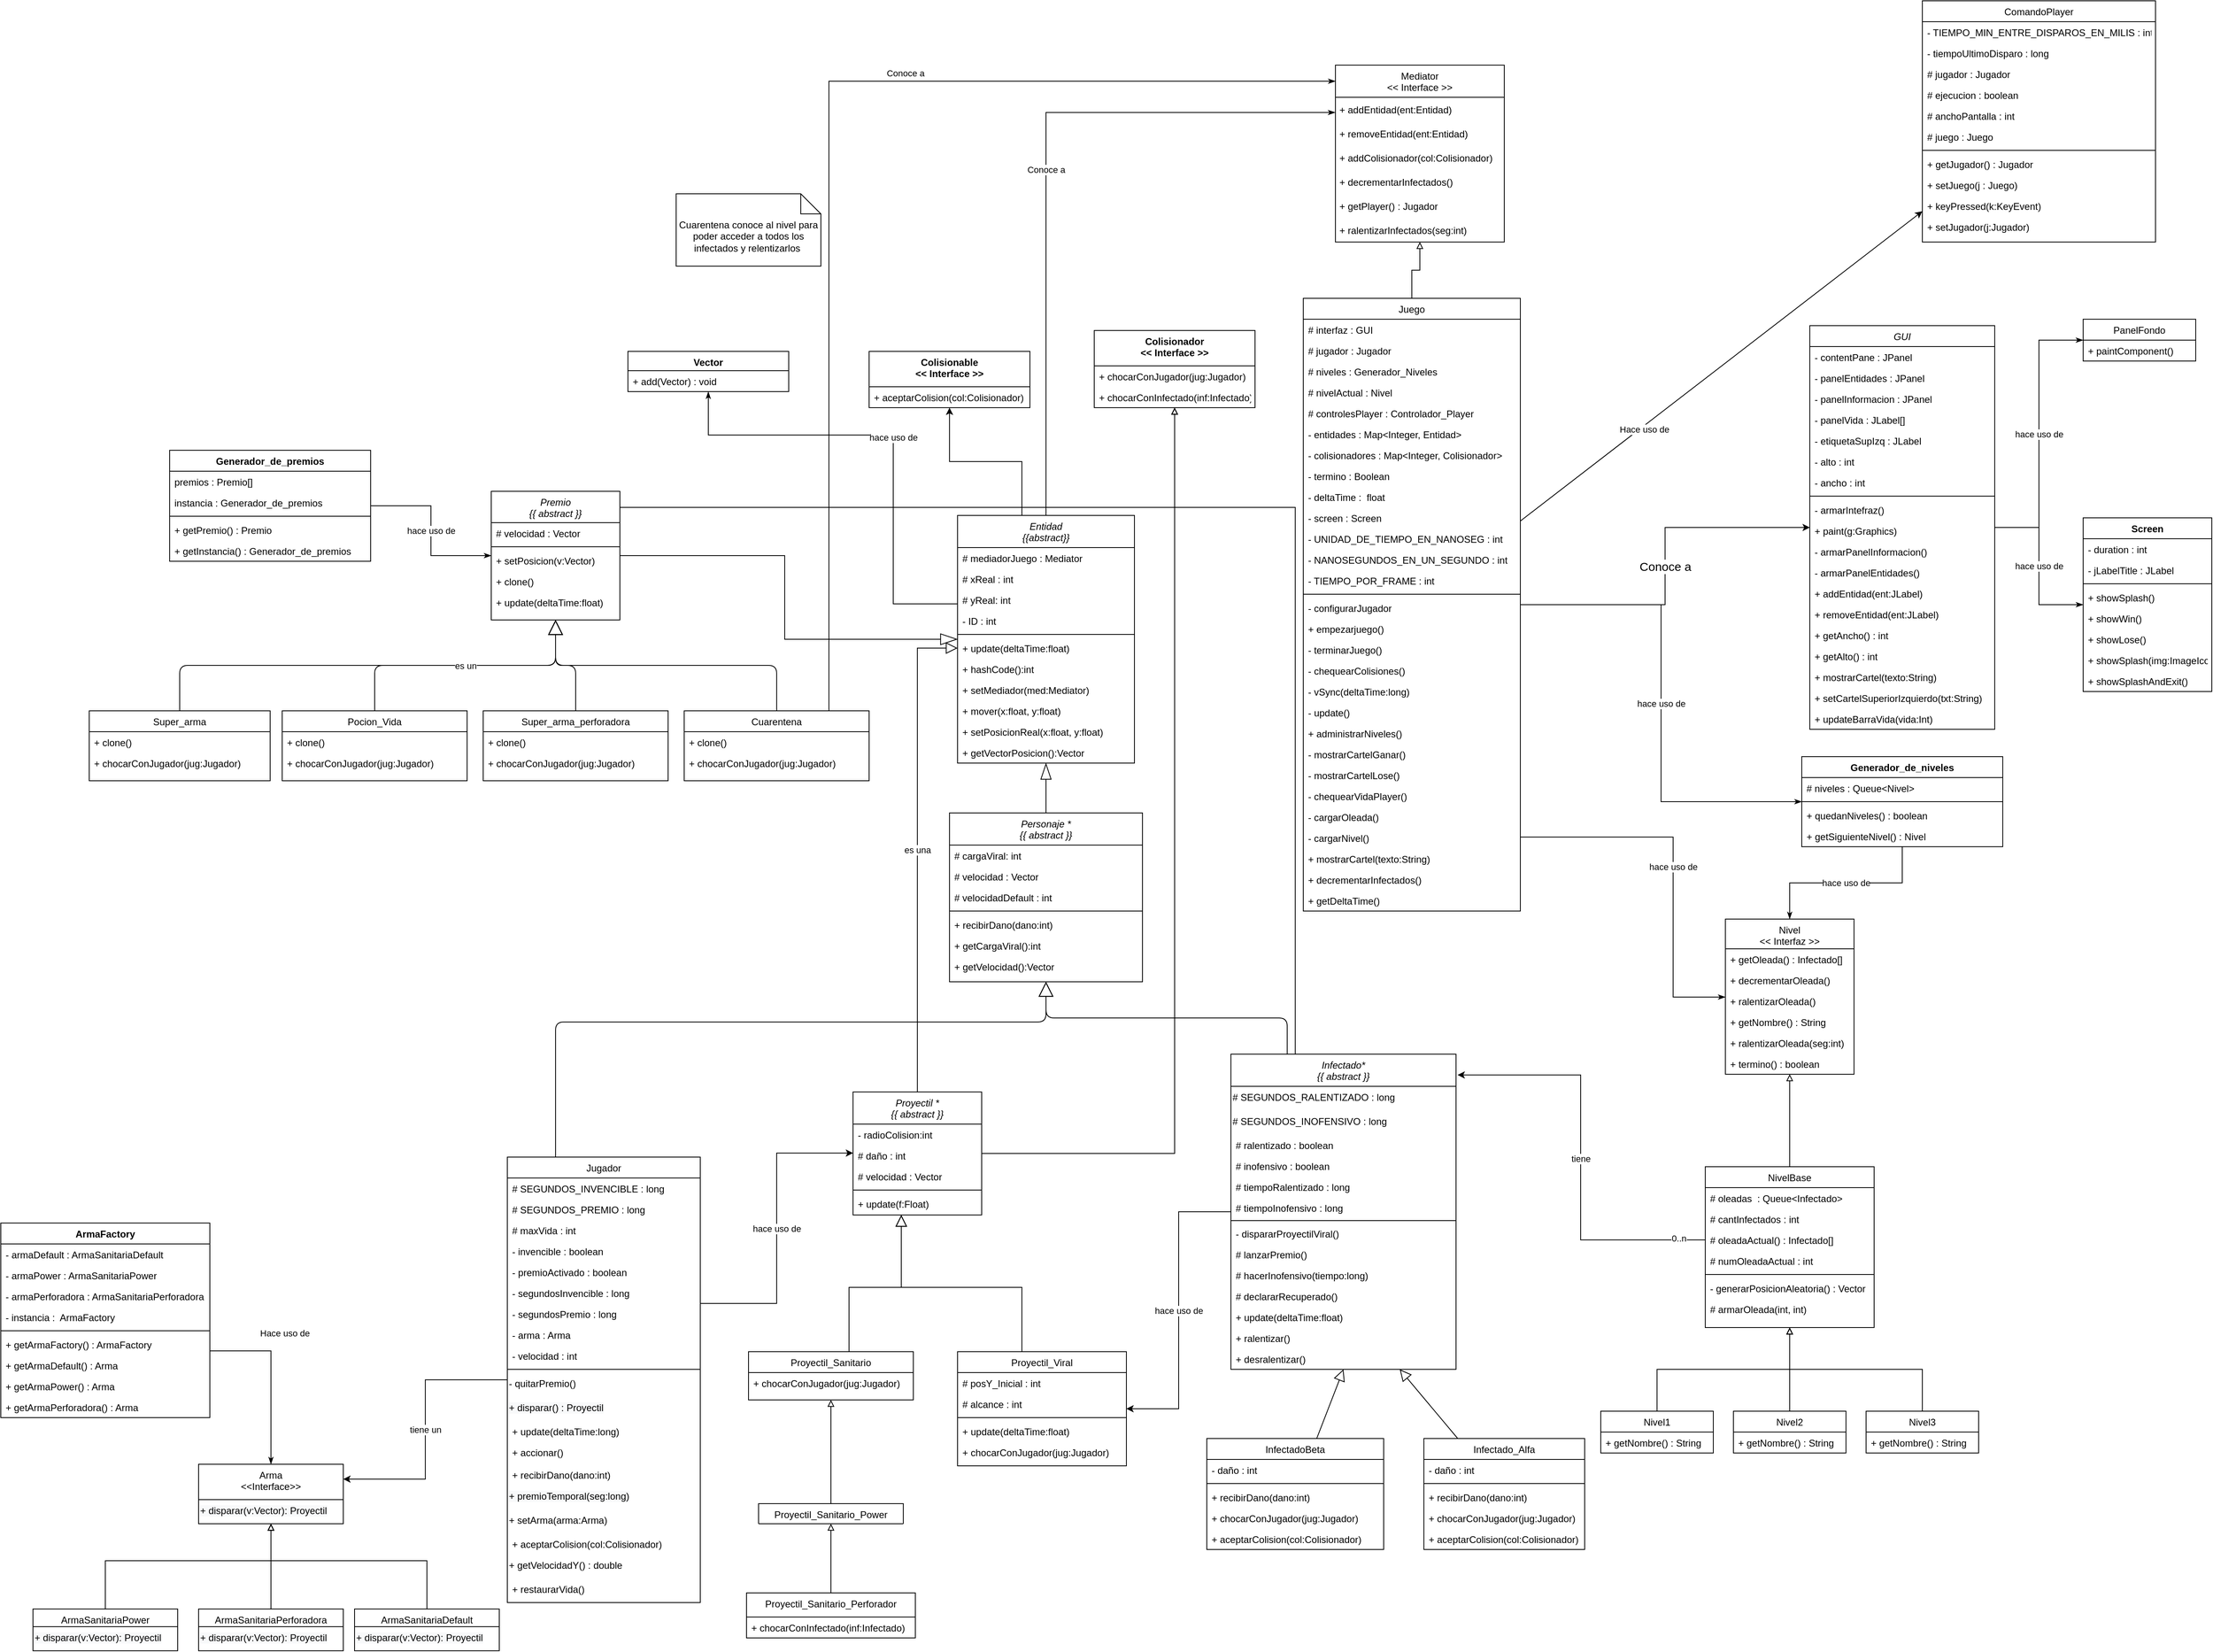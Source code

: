 <mxfile version="14.0.0" type="device"><diagram id="vQuCBNVx9QNvoaVjN_wM" name="Page-1"><mxGraphModel dx="4734" dy="2519" grid="1" gridSize="10" guides="1" tooltips="1" connect="1" arrows="1" fold="1" page="1" pageScale="1" pageWidth="827" pageHeight="1169" math="0" shadow="0"><root><mxCell id="0"/><mxCell id="1" parent="0"/><mxCell id="leUIZ2UxrLdY7LqQDR8V-1" value="Nivel&#10;&lt;&lt; Interfaz &gt;&gt;" style="swimlane;fontStyle=0;align=center;verticalAlign=top;childLayout=stackLayout;horizontal=1;startSize=37;horizontalStack=0;resizeParent=1;resizeLast=0;collapsible=1;marginBottom=0;rounded=0;shadow=0;strokeWidth=1;" vertex="1" parent="1"><mxGeometry x="65" y="62" width="160" height="193" as="geometry"><mxRectangle x="230" y="140" width="160" height="26" as="alternateBounds"/></mxGeometry></mxCell><mxCell id="leUIZ2UxrLdY7LqQDR8V-2" value="+ getOleada() : Infectado[]" style="text;align=left;verticalAlign=top;spacingLeft=4;spacingRight=4;overflow=hidden;rotatable=0;points=[[0,0.5],[1,0.5]];portConstraint=eastwest;" vertex="1" parent="leUIZ2UxrLdY7LqQDR8V-1"><mxGeometry y="37" width="160" height="26" as="geometry"/></mxCell><mxCell id="leUIZ2UxrLdY7LqQDR8V-3" value="+ decrementarOleada()" style="text;align=left;verticalAlign=top;spacingLeft=4;spacingRight=4;overflow=hidden;rotatable=0;points=[[0,0.5],[1,0.5]];portConstraint=eastwest;" vertex="1" parent="leUIZ2UxrLdY7LqQDR8V-1"><mxGeometry y="63" width="160" height="26" as="geometry"/></mxCell><mxCell id="leUIZ2UxrLdY7LqQDR8V-4" value="+ ralentizarOleada()" style="text;align=left;verticalAlign=top;spacingLeft=4;spacingRight=4;overflow=hidden;rotatable=0;points=[[0,0.5],[1,0.5]];portConstraint=eastwest;" vertex="1" parent="leUIZ2UxrLdY7LqQDR8V-1"><mxGeometry y="89" width="160" height="26" as="geometry"/></mxCell><mxCell id="leUIZ2UxrLdY7LqQDR8V-5" value="+ getNombre() : String" style="text;align=left;verticalAlign=top;spacingLeft=4;spacingRight=4;overflow=hidden;rotatable=0;points=[[0,0.5],[1,0.5]];portConstraint=eastwest;" vertex="1" parent="leUIZ2UxrLdY7LqQDR8V-1"><mxGeometry y="115" width="160" height="26" as="geometry"/></mxCell><mxCell id="leUIZ2UxrLdY7LqQDR8V-6" value="+ ralentizarOleada(seg:int)" style="text;align=left;verticalAlign=top;spacingLeft=4;spacingRight=4;overflow=hidden;rotatable=0;points=[[0,0.5],[1,0.5]];portConstraint=eastwest;" vertex="1" parent="leUIZ2UxrLdY7LqQDR8V-1"><mxGeometry y="141" width="160" height="26" as="geometry"/></mxCell><mxCell id="leUIZ2UxrLdY7LqQDR8V-7" value="+ termino() : boolean" style="text;align=left;verticalAlign=top;spacingLeft=4;spacingRight=4;overflow=hidden;rotatable=0;points=[[0,0.5],[1,0.5]];portConstraint=eastwest;" vertex="1" parent="leUIZ2UxrLdY7LqQDR8V-1"><mxGeometry y="167" width="160" height="26" as="geometry"/></mxCell><mxCell id="leUIZ2UxrLdY7LqQDR8V-8" style="edgeStyle=orthogonalEdgeStyle;rounded=0;orthogonalLoop=1;jettySize=auto;html=1;endArrow=block;endFill=0;" edge="1" parent="1" source="leUIZ2UxrLdY7LqQDR8V-10" target="leUIZ2UxrLdY7LqQDR8V-238"><mxGeometry relative="1" as="geometry"><Array as="points"><mxPoint x="-470" y="-450"/><mxPoint x="-620" y="-450"/></Array></mxGeometry></mxCell><mxCell id="leUIZ2UxrLdY7LqQDR8V-9" value="hace uso de" style="edgeStyle=orthogonalEdgeStyle;rounded=0;orthogonalLoop=1;jettySize=auto;html=1;endArrow=classic;endFill=1;" edge="1" parent="1" source="leUIZ2UxrLdY7LqQDR8V-10" target="leUIZ2UxrLdY7LqQDR8V-63"><mxGeometry relative="1" as="geometry"/></mxCell><mxCell id="leUIZ2UxrLdY7LqQDR8V-10" value="Infectado*&#10;{{ abstract }}" style="swimlane;fontStyle=2;align=center;verticalAlign=top;childLayout=stackLayout;horizontal=1;startSize=40;horizontalStack=0;resizeParent=1;resizeLast=0;collapsible=1;marginBottom=0;rounded=0;shadow=0;strokeWidth=1;" vertex="1" parent="1"><mxGeometry x="-550" y="230" width="280" height="392" as="geometry"><mxRectangle x="230" y="140" width="160" height="26" as="alternateBounds"/></mxGeometry></mxCell><mxCell id="leUIZ2UxrLdY7LqQDR8V-11" value="&lt;font face=&quot;helvetica&quot;&gt;# SEGUNDOS_RALENTIZADO : long&lt;br&gt;&lt;/font&gt;" style="text;whiteSpace=wrap;html=1;" vertex="1" parent="leUIZ2UxrLdY7LqQDR8V-10"><mxGeometry y="40" width="280" height="30" as="geometry"/></mxCell><mxCell id="leUIZ2UxrLdY7LqQDR8V-12" value="&lt;font face=&quot;helvetica&quot;&gt;# SEGUNDOS_INOFENSIVO : long&lt;br&gt;&lt;/font&gt;" style="text;whiteSpace=wrap;html=1;" vertex="1" parent="leUIZ2UxrLdY7LqQDR8V-10"><mxGeometry y="70" width="280" height="30" as="geometry"/></mxCell><mxCell id="leUIZ2UxrLdY7LqQDR8V-13" value="# ralentizado : boolean" style="text;align=left;verticalAlign=top;spacingLeft=4;spacingRight=4;overflow=hidden;rotatable=0;points=[[0,0.5],[1,0.5]];portConstraint=eastwest;" vertex="1" parent="leUIZ2UxrLdY7LqQDR8V-10"><mxGeometry y="100" width="280" height="26" as="geometry"/></mxCell><mxCell id="leUIZ2UxrLdY7LqQDR8V-14" value="# inofensivo : boolean" style="text;align=left;verticalAlign=top;spacingLeft=4;spacingRight=4;overflow=hidden;rotatable=0;points=[[0,0.5],[1,0.5]];portConstraint=eastwest;" vertex="1" parent="leUIZ2UxrLdY7LqQDR8V-10"><mxGeometry y="126" width="280" height="26" as="geometry"/></mxCell><mxCell id="leUIZ2UxrLdY7LqQDR8V-15" value="# tiempoRalentizado : long" style="text;align=left;verticalAlign=top;spacingLeft=4;spacingRight=4;overflow=hidden;rotatable=0;points=[[0,0.5],[1,0.5]];portConstraint=eastwest;" vertex="1" parent="leUIZ2UxrLdY7LqQDR8V-10"><mxGeometry y="152" width="280" height="26" as="geometry"/></mxCell><mxCell id="leUIZ2UxrLdY7LqQDR8V-16" value="# tiempoInofensivo : long" style="text;align=left;verticalAlign=top;spacingLeft=4;spacingRight=4;overflow=hidden;rotatable=0;points=[[0,0.5],[1,0.5]];portConstraint=eastwest;" vertex="1" parent="leUIZ2UxrLdY7LqQDR8V-10"><mxGeometry y="178" width="280" height="26" as="geometry"/></mxCell><mxCell id="leUIZ2UxrLdY7LqQDR8V-17" value="" style="line;html=1;strokeWidth=1;align=left;verticalAlign=middle;spacingTop=-1;spacingLeft=3;spacingRight=3;rotatable=0;labelPosition=right;points=[];portConstraint=eastwest;" vertex="1" parent="leUIZ2UxrLdY7LqQDR8V-10"><mxGeometry y="204" width="280" height="6" as="geometry"/></mxCell><mxCell id="leUIZ2UxrLdY7LqQDR8V-18" value="- dispararProyectilViral()" style="text;align=left;verticalAlign=top;spacingLeft=4;spacingRight=4;overflow=hidden;rotatable=0;points=[[0,0.5],[1,0.5]];portConstraint=eastwest;" vertex="1" parent="leUIZ2UxrLdY7LqQDR8V-10"><mxGeometry y="210" width="280" height="26" as="geometry"/></mxCell><mxCell id="leUIZ2UxrLdY7LqQDR8V-19" value="# lanzarPremio()" style="text;align=left;verticalAlign=top;spacingLeft=4;spacingRight=4;overflow=hidden;rotatable=0;points=[[0,0.5],[1,0.5]];portConstraint=eastwest;" vertex="1" parent="leUIZ2UxrLdY7LqQDR8V-10"><mxGeometry y="236" width="280" height="26" as="geometry"/></mxCell><mxCell id="leUIZ2UxrLdY7LqQDR8V-20" value="# hacerInofensivo(tiempo:long)" style="text;align=left;verticalAlign=top;spacingLeft=4;spacingRight=4;overflow=hidden;rotatable=0;points=[[0,0.5],[1,0.5]];portConstraint=eastwest;" vertex="1" parent="leUIZ2UxrLdY7LqQDR8V-10"><mxGeometry y="262" width="280" height="26" as="geometry"/></mxCell><mxCell id="leUIZ2UxrLdY7LqQDR8V-21" value="# declararRecuperado()" style="text;align=left;verticalAlign=top;spacingLeft=4;spacingRight=4;overflow=hidden;rotatable=0;points=[[0,0.5],[1,0.5]];portConstraint=eastwest;" vertex="1" parent="leUIZ2UxrLdY7LqQDR8V-10"><mxGeometry y="288" width="280" height="26" as="geometry"/></mxCell><mxCell id="leUIZ2UxrLdY7LqQDR8V-22" value="+ update(deltaTime:float)" style="text;align=left;verticalAlign=top;spacingLeft=4;spacingRight=4;overflow=hidden;rotatable=0;points=[[0,0.5],[1,0.5]];portConstraint=eastwest;" vertex="1" parent="leUIZ2UxrLdY7LqQDR8V-10"><mxGeometry y="314" width="280" height="26" as="geometry"/></mxCell><mxCell id="leUIZ2UxrLdY7LqQDR8V-23" value="+ ralentizar()" style="text;align=left;verticalAlign=top;spacingLeft=4;spacingRight=4;overflow=hidden;rotatable=0;points=[[0,0.5],[1,0.5]];portConstraint=eastwest;" vertex="1" parent="leUIZ2UxrLdY7LqQDR8V-10"><mxGeometry y="340" width="280" height="26" as="geometry"/></mxCell><mxCell id="leUIZ2UxrLdY7LqQDR8V-24" value="+ desralentizar()" style="text;align=left;verticalAlign=top;spacingLeft=4;spacingRight=4;overflow=hidden;rotatable=0;points=[[0,0.5],[1,0.5]];portConstraint=eastwest;" vertex="1" parent="leUIZ2UxrLdY7LqQDR8V-10"><mxGeometry y="366" width="280" height="26" as="geometry"/></mxCell><mxCell id="leUIZ2UxrLdY7LqQDR8V-25" style="edgeStyle=none;rounded=0;orthogonalLoop=1;jettySize=auto;html=1;entryX=0.75;entryY=1;entryDx=0;entryDy=0;startArrow=none;startFill=0;endArrow=block;endFill=0;endSize=12;" edge="1" parent="1" source="leUIZ2UxrLdY7LqQDR8V-26" target="leUIZ2UxrLdY7LqQDR8V-10"><mxGeometry relative="1" as="geometry"/></mxCell><mxCell id="leUIZ2UxrLdY7LqQDR8V-26" value="Infectado_Alfa" style="swimlane;fontStyle=0;align=center;verticalAlign=top;childLayout=stackLayout;horizontal=1;startSize=26;horizontalStack=0;resizeParent=1;resizeLast=0;collapsible=1;marginBottom=0;rounded=0;shadow=0;strokeWidth=1;" vertex="1" parent="1"><mxGeometry x="-310" y="708" width="200" height="138" as="geometry"><mxRectangle x="230" y="140" width="160" height="26" as="alternateBounds"/></mxGeometry></mxCell><mxCell id="leUIZ2UxrLdY7LqQDR8V-27" value="- daño : int" style="text;align=left;verticalAlign=top;spacingLeft=4;spacingRight=4;overflow=hidden;rotatable=0;points=[[0,0.5],[1,0.5]];portConstraint=eastwest;" vertex="1" parent="leUIZ2UxrLdY7LqQDR8V-26"><mxGeometry y="26" width="200" height="26" as="geometry"/></mxCell><mxCell id="leUIZ2UxrLdY7LqQDR8V-28" value="" style="line;html=1;strokeWidth=1;align=left;verticalAlign=middle;spacingTop=-1;spacingLeft=3;spacingRight=3;rotatable=0;labelPosition=right;points=[];portConstraint=eastwest;" vertex="1" parent="leUIZ2UxrLdY7LqQDR8V-26"><mxGeometry y="52" width="200" height="8" as="geometry"/></mxCell><mxCell id="leUIZ2UxrLdY7LqQDR8V-29" value="+ recibirDano(dano:int)" style="text;align=left;verticalAlign=top;spacingLeft=4;spacingRight=4;overflow=hidden;rotatable=0;points=[[0,0.5],[1,0.5]];portConstraint=eastwest;" vertex="1" parent="leUIZ2UxrLdY7LqQDR8V-26"><mxGeometry y="60" width="200" height="26" as="geometry"/></mxCell><mxCell id="leUIZ2UxrLdY7LqQDR8V-30" value="+ chocarConJugador(jug:Jugador)" style="text;align=left;verticalAlign=top;spacingLeft=4;spacingRight=4;overflow=hidden;rotatable=0;points=[[0,0.5],[1,0.5]];portConstraint=eastwest;" vertex="1" parent="leUIZ2UxrLdY7LqQDR8V-26"><mxGeometry y="86" width="200" height="26" as="geometry"/></mxCell><mxCell id="leUIZ2UxrLdY7LqQDR8V-31" value="+ aceptarColision(col:Colisionador)" style="text;align=left;verticalAlign=top;spacingLeft=4;spacingRight=4;overflow=hidden;rotatable=0;points=[[0,0.5],[1,0.5]];portConstraint=eastwest;" vertex="1" parent="leUIZ2UxrLdY7LqQDR8V-26"><mxGeometry y="112" width="200" height="26" as="geometry"/></mxCell><mxCell id="leUIZ2UxrLdY7LqQDR8V-32" style="edgeStyle=none;rounded=0;orthogonalLoop=1;jettySize=auto;html=1;startArrow=none;startFill=0;endArrow=block;endFill=0;endSize=12;entryX=0.5;entryY=1;entryDx=0;entryDy=0;" edge="1" parent="1" source="leUIZ2UxrLdY7LqQDR8V-33" target="leUIZ2UxrLdY7LqQDR8V-10"><mxGeometry relative="1" as="geometry"><mxPoint x="-420" y="434" as="targetPoint"/></mxGeometry></mxCell><mxCell id="leUIZ2UxrLdY7LqQDR8V-33" value="InfectadoBeta" style="swimlane;fontStyle=0;align=center;verticalAlign=top;childLayout=stackLayout;horizontal=1;startSize=26;horizontalStack=0;resizeParent=1;resizeLast=0;collapsible=1;marginBottom=0;rounded=0;shadow=0;strokeWidth=1;" vertex="1" parent="1"><mxGeometry x="-580" y="708" width="220" height="138" as="geometry"><mxRectangle x="230" y="140" width="160" height="26" as="alternateBounds"/></mxGeometry></mxCell><mxCell id="leUIZ2UxrLdY7LqQDR8V-34" value="- daño : int" style="text;align=left;verticalAlign=top;spacingLeft=4;spacingRight=4;overflow=hidden;rotatable=0;points=[[0,0.5],[1,0.5]];portConstraint=eastwest;" vertex="1" parent="leUIZ2UxrLdY7LqQDR8V-33"><mxGeometry y="26" width="220" height="26" as="geometry"/></mxCell><mxCell id="leUIZ2UxrLdY7LqQDR8V-35" value="" style="line;html=1;strokeWidth=1;align=left;verticalAlign=middle;spacingTop=-1;spacingLeft=3;spacingRight=3;rotatable=0;labelPosition=right;points=[];portConstraint=eastwest;" vertex="1" parent="leUIZ2UxrLdY7LqQDR8V-33"><mxGeometry y="52" width="220" height="8" as="geometry"/></mxCell><mxCell id="leUIZ2UxrLdY7LqQDR8V-36" value="+ recibirDano(dano:int)" style="text;align=left;verticalAlign=top;spacingLeft=4;spacingRight=4;overflow=hidden;rotatable=0;points=[[0,0.5],[1,0.5]];portConstraint=eastwest;" vertex="1" parent="leUIZ2UxrLdY7LqQDR8V-33"><mxGeometry y="60" width="220" height="26" as="geometry"/></mxCell><mxCell id="leUIZ2UxrLdY7LqQDR8V-37" value="+ chocarConJugador(jug:Jugador)" style="text;align=left;verticalAlign=top;spacingLeft=4;spacingRight=4;overflow=hidden;rotatable=0;points=[[0,0.5],[1,0.5]];portConstraint=eastwest;" vertex="1" parent="leUIZ2UxrLdY7LqQDR8V-33"><mxGeometry y="86" width="220" height="26" as="geometry"/></mxCell><mxCell id="leUIZ2UxrLdY7LqQDR8V-38" value="+ aceptarColision(col:Colisionador)" style="text;align=left;verticalAlign=top;spacingLeft=4;spacingRight=4;overflow=hidden;rotatable=0;points=[[0,0.5],[1,0.5]];portConstraint=eastwest;" vertex="1" parent="leUIZ2UxrLdY7LqQDR8V-33"><mxGeometry y="112" width="220" height="26" as="geometry"/></mxCell><mxCell id="leUIZ2UxrLdY7LqQDR8V-39" value="tiene un" style="edgeStyle=orthogonalEdgeStyle;rounded=0;orthogonalLoop=1;jettySize=auto;html=1;entryX=1;entryY=0.25;entryDx=0;entryDy=0;endArrow=classic;endFill=1;" edge="1" parent="1" source="leUIZ2UxrLdY7LqQDR8V-41" target="leUIZ2UxrLdY7LqQDR8V-188"><mxGeometry relative="1" as="geometry"/></mxCell><mxCell id="leUIZ2UxrLdY7LqQDR8V-40" value="hace uso de" style="edgeStyle=orthogonalEdgeStyle;rounded=0;orthogonalLoop=1;jettySize=auto;html=1;endArrow=classic;endFill=1;" edge="1" parent="1" source="leUIZ2UxrLdY7LqQDR8V-41" target="leUIZ2UxrLdY7LqQDR8V-71"><mxGeometry relative="1" as="geometry"><Array as="points"><mxPoint x="-1115" y="540"/><mxPoint x="-1115" y="353"/></Array></mxGeometry></mxCell><mxCell id="leUIZ2UxrLdY7LqQDR8V-41" value="Jugador" style="swimlane;fontStyle=0;align=center;verticalAlign=top;childLayout=stackLayout;horizontal=1;startSize=26;horizontalStack=0;resizeParent=1;resizeLast=0;collapsible=1;marginBottom=0;rounded=0;shadow=0;strokeWidth=1;" vertex="1" parent="1"><mxGeometry x="-1450" y="358" width="240" height="554" as="geometry"><mxRectangle x="230" y="140" width="160" height="26" as="alternateBounds"/></mxGeometry></mxCell><mxCell id="leUIZ2UxrLdY7LqQDR8V-42" value="# SEGUNDOS_INVENCIBLE : long" style="text;align=left;verticalAlign=top;spacingLeft=4;spacingRight=4;overflow=hidden;rotatable=0;points=[[0,0.5],[1,0.5]];portConstraint=eastwest;" vertex="1" parent="leUIZ2UxrLdY7LqQDR8V-41"><mxGeometry y="26" width="240" height="26" as="geometry"/></mxCell><mxCell id="leUIZ2UxrLdY7LqQDR8V-43" value="# SEGUNDOS_PREMIO : long" style="text;align=left;verticalAlign=top;spacingLeft=4;spacingRight=4;overflow=hidden;rotatable=0;points=[[0,0.5],[1,0.5]];portConstraint=eastwest;" vertex="1" parent="leUIZ2UxrLdY7LqQDR8V-41"><mxGeometry y="52" width="240" height="26" as="geometry"/></mxCell><mxCell id="leUIZ2UxrLdY7LqQDR8V-44" value="# maxVida : int" style="text;align=left;verticalAlign=top;spacingLeft=4;spacingRight=4;overflow=hidden;rotatable=0;points=[[0,0.5],[1,0.5]];portConstraint=eastwest;" vertex="1" parent="leUIZ2UxrLdY7LqQDR8V-41"><mxGeometry y="78" width="240" height="26" as="geometry"/></mxCell><mxCell id="leUIZ2UxrLdY7LqQDR8V-45" value="- invencible : boolean" style="text;align=left;verticalAlign=top;spacingLeft=4;spacingRight=4;overflow=hidden;rotatable=0;points=[[0,0.5],[1,0.5]];portConstraint=eastwest;" vertex="1" parent="leUIZ2UxrLdY7LqQDR8V-41"><mxGeometry y="104" width="240" height="26" as="geometry"/></mxCell><mxCell id="leUIZ2UxrLdY7LqQDR8V-46" value="- premioActivado : boolean" style="text;align=left;verticalAlign=top;spacingLeft=4;spacingRight=4;overflow=hidden;rotatable=0;points=[[0,0.5],[1,0.5]];portConstraint=eastwest;" vertex="1" parent="leUIZ2UxrLdY7LqQDR8V-41"><mxGeometry y="130" width="240" height="26" as="geometry"/></mxCell><mxCell id="leUIZ2UxrLdY7LqQDR8V-47" value="- segundosInvencible : long" style="text;align=left;verticalAlign=top;spacingLeft=4;spacingRight=4;overflow=hidden;rotatable=0;points=[[0,0.5],[1,0.5]];portConstraint=eastwest;" vertex="1" parent="leUIZ2UxrLdY7LqQDR8V-41"><mxGeometry y="156" width="240" height="26" as="geometry"/></mxCell><mxCell id="leUIZ2UxrLdY7LqQDR8V-48" value="- segundosPremio : long" style="text;align=left;verticalAlign=top;spacingLeft=4;spacingRight=4;overflow=hidden;rotatable=0;points=[[0,0.5],[1,0.5]];portConstraint=eastwest;" vertex="1" parent="leUIZ2UxrLdY7LqQDR8V-41"><mxGeometry y="182" width="240" height="26" as="geometry"/></mxCell><mxCell id="leUIZ2UxrLdY7LqQDR8V-49" value="- arma : Arma" style="text;align=left;verticalAlign=top;spacingLeft=4;spacingRight=4;overflow=hidden;rotatable=0;points=[[0,0.5],[1,0.5]];portConstraint=eastwest;" vertex="1" parent="leUIZ2UxrLdY7LqQDR8V-41"><mxGeometry y="208" width="240" height="26" as="geometry"/></mxCell><mxCell id="leUIZ2UxrLdY7LqQDR8V-50" value="- velocidad : int" style="text;align=left;verticalAlign=top;spacingLeft=4;spacingRight=4;overflow=hidden;rotatable=0;points=[[0,0.5],[1,0.5]];portConstraint=eastwest;" vertex="1" parent="leUIZ2UxrLdY7LqQDR8V-41"><mxGeometry y="234" width="240" height="26" as="geometry"/></mxCell><mxCell id="leUIZ2UxrLdY7LqQDR8V-51" value="" style="line;html=1;strokeWidth=1;align=left;verticalAlign=middle;spacingTop=-1;spacingLeft=3;spacingRight=3;rotatable=0;labelPosition=right;points=[];portConstraint=eastwest;" vertex="1" parent="leUIZ2UxrLdY7LqQDR8V-41"><mxGeometry y="260" width="240" height="8" as="geometry"/></mxCell><mxCell id="leUIZ2UxrLdY7LqQDR8V-52" value="&lt;font face=&quot;helvetica&quot;&gt;- quitarPremio()&lt;br&gt;&lt;/font&gt;" style="text;whiteSpace=wrap;html=1;" vertex="1" parent="leUIZ2UxrLdY7LqQDR8V-41"><mxGeometry y="268" width="240" height="30" as="geometry"/></mxCell><mxCell id="leUIZ2UxrLdY7LqQDR8V-53" value="&lt;span style=&quot;color: rgb(0 , 0 , 0) ; font-family: &amp;#34;helvetica&amp;#34; ; font-size: 12px ; font-style: normal ; font-weight: 400 ; letter-spacing: normal ; text-align: left ; text-indent: 0px ; text-transform: none ; word-spacing: 0px ; background-color: rgb(248 , 249 , 250) ; display: inline ; float: none&quot;&gt;+ disparar() : Proyectil&lt;/span&gt;" style="text;whiteSpace=wrap;html=1;" vertex="1" parent="leUIZ2UxrLdY7LqQDR8V-41"><mxGeometry y="298" width="240" height="30" as="geometry"/></mxCell><mxCell id="leUIZ2UxrLdY7LqQDR8V-54" value="+ update(deltaTime:long)" style="text;align=left;verticalAlign=top;spacingLeft=4;spacingRight=4;overflow=hidden;rotatable=0;points=[[0,0.5],[1,0.5]];portConstraint=eastwest;" vertex="1" parent="leUIZ2UxrLdY7LqQDR8V-41"><mxGeometry y="328" width="240" height="26" as="geometry"/></mxCell><mxCell id="leUIZ2UxrLdY7LqQDR8V-55" value="+ accionar()" style="text;align=left;verticalAlign=top;spacingLeft=4;spacingRight=4;overflow=hidden;rotatable=0;points=[[0,0.5],[1,0.5]];portConstraint=eastwest;" vertex="1" parent="leUIZ2UxrLdY7LqQDR8V-41"><mxGeometry y="354" width="240" height="28" as="geometry"/></mxCell><mxCell id="leUIZ2UxrLdY7LqQDR8V-56" value="+ recibirDano(dano:int)" style="text;align=left;verticalAlign=top;spacingLeft=4;spacingRight=4;overflow=hidden;rotatable=0;points=[[0,0.5],[1,0.5]];portConstraint=eastwest;" vertex="1" parent="leUIZ2UxrLdY7LqQDR8V-41"><mxGeometry y="382" width="240" height="26" as="geometry"/></mxCell><mxCell id="leUIZ2UxrLdY7LqQDR8V-57" value="&lt;span style=&quot;color: rgb(0 , 0 , 0) ; font-family: &amp;#34;helvetica&amp;#34; ; font-size: 12px ; font-style: normal ; font-weight: 400 ; letter-spacing: normal ; text-align: left ; text-indent: 0px ; text-transform: none ; word-spacing: 0px ; background-color: rgb(248 , 249 , 250) ; display: inline ; float: none&quot;&gt;+ premioTemporal(seg:long)&lt;/span&gt;" style="text;whiteSpace=wrap;html=1;" vertex="1" parent="leUIZ2UxrLdY7LqQDR8V-41"><mxGeometry y="408" width="240" height="30" as="geometry"/></mxCell><mxCell id="leUIZ2UxrLdY7LqQDR8V-58" value="&lt;font face=&quot;helvetica&quot;&gt;+ setArma(arma:Arma)&lt;br&gt;&lt;/font&gt;" style="text;whiteSpace=wrap;html=1;" vertex="1" parent="leUIZ2UxrLdY7LqQDR8V-41"><mxGeometry y="438" width="240" height="30" as="geometry"/></mxCell><mxCell id="leUIZ2UxrLdY7LqQDR8V-59" value="+ aceptarColision(col:Colisionador)" style="text;align=left;verticalAlign=top;spacingLeft=4;spacingRight=4;overflow=hidden;rotatable=0;points=[[0,0.5],[1,0.5]];portConstraint=eastwest;" vertex="1" parent="leUIZ2UxrLdY7LqQDR8V-41"><mxGeometry y="468" width="240" height="26" as="geometry"/></mxCell><mxCell id="leUIZ2UxrLdY7LqQDR8V-60" value="&lt;font face=&quot;helvetica&quot;&gt;+ getVelocidadY() : double&lt;br&gt;&lt;/font&gt;" style="text;whiteSpace=wrap;html=1;" vertex="1" parent="leUIZ2UxrLdY7LqQDR8V-41"><mxGeometry y="494" width="240" height="30" as="geometry"/></mxCell><mxCell id="leUIZ2UxrLdY7LqQDR8V-61" value="+ restaurarVida()" style="text;align=left;verticalAlign=top;spacingLeft=4;spacingRight=4;overflow=hidden;rotatable=0;points=[[0,0.5],[1,0.5]];portConstraint=eastwest;" vertex="1" parent="leUIZ2UxrLdY7LqQDR8V-41"><mxGeometry y="524" width="240" height="26" as="geometry"/></mxCell><mxCell id="leUIZ2UxrLdY7LqQDR8V-62" style="edgeStyle=orthogonalEdgeStyle;rounded=0;orthogonalLoop=1;jettySize=auto;html=1;startArrow=none;startFill=0;endArrow=block;endFill=0;endSize=12;" edge="1" parent="1" source="leUIZ2UxrLdY7LqQDR8V-63" target="leUIZ2UxrLdY7LqQDR8V-71"><mxGeometry relative="1" as="geometry"><Array as="points"><mxPoint x="-810" y="520"/><mxPoint x="-960" y="520"/></Array></mxGeometry></mxCell><mxCell id="leUIZ2UxrLdY7LqQDR8V-63" value="Proyectil_Viral" style="swimlane;fontStyle=0;align=center;verticalAlign=top;childLayout=stackLayout;horizontal=1;startSize=26;horizontalStack=0;resizeParent=1;resizeLast=0;collapsible=1;marginBottom=0;rounded=0;shadow=0;strokeWidth=1;" vertex="1" parent="1"><mxGeometry x="-890" y="600" width="210" height="142" as="geometry"><mxRectangle x="230" y="140" width="160" height="26" as="alternateBounds"/></mxGeometry></mxCell><mxCell id="leUIZ2UxrLdY7LqQDR8V-64" value="# posY_Inicial : int" style="text;align=left;verticalAlign=top;spacingLeft=4;spacingRight=4;overflow=hidden;rotatable=0;points=[[0,0.5],[1,0.5]];portConstraint=eastwest;" vertex="1" parent="leUIZ2UxrLdY7LqQDR8V-63"><mxGeometry y="26" width="210" height="26" as="geometry"/></mxCell><mxCell id="leUIZ2UxrLdY7LqQDR8V-65" value="# alcance : int" style="text;align=left;verticalAlign=top;spacingLeft=4;spacingRight=4;overflow=hidden;rotatable=0;points=[[0,0.5],[1,0.5]];portConstraint=eastwest;" vertex="1" parent="leUIZ2UxrLdY7LqQDR8V-63"><mxGeometry y="52" width="210" height="26" as="geometry"/></mxCell><mxCell id="leUIZ2UxrLdY7LqQDR8V-66" value="" style="line;html=1;strokeWidth=1;align=left;verticalAlign=middle;spacingTop=-1;spacingLeft=3;spacingRight=3;rotatable=0;labelPosition=right;points=[];portConstraint=eastwest;" vertex="1" parent="leUIZ2UxrLdY7LqQDR8V-63"><mxGeometry y="78" width="210" height="8" as="geometry"/></mxCell><mxCell id="leUIZ2UxrLdY7LqQDR8V-67" value="+ update(deltaTime:float)" style="text;align=left;verticalAlign=top;spacingLeft=4;spacingRight=4;overflow=hidden;rotatable=0;points=[[0,0.5],[1,0.5]];portConstraint=eastwest;" vertex="1" parent="leUIZ2UxrLdY7LqQDR8V-63"><mxGeometry y="86" width="210" height="26" as="geometry"/></mxCell><mxCell id="leUIZ2UxrLdY7LqQDR8V-68" value="+ chocarConJugador(jug:Jugador)" style="text;align=left;verticalAlign=top;spacingLeft=4;spacingRight=4;overflow=hidden;rotatable=0;points=[[0,0.5],[1,0.5]];portConstraint=eastwest;" vertex="1" parent="leUIZ2UxrLdY7LqQDR8V-63"><mxGeometry y="112" width="210" height="26" as="geometry"/></mxCell><mxCell id="leUIZ2UxrLdY7LqQDR8V-69" value="es una" style="edgeStyle=orthogonalEdgeStyle;rounded=0;orthogonalLoop=1;jettySize=auto;html=1;entryX=0;entryY=0.5;entryDx=0;entryDy=0;startArrow=none;startFill=0;endArrow=block;endFill=0;endSize=12;" edge="1" parent="1" source="leUIZ2UxrLdY7LqQDR8V-71" target="leUIZ2UxrLdY7LqQDR8V-141"><mxGeometry relative="1" as="geometry"/></mxCell><mxCell id="leUIZ2UxrLdY7LqQDR8V-70" style="edgeStyle=orthogonalEdgeStyle;rounded=0;orthogonalLoop=1;jettySize=auto;html=1;endArrow=block;endFill=0;" edge="1" parent="1" source="leUIZ2UxrLdY7LqQDR8V-71" target="leUIZ2UxrLdY7LqQDR8V-238"><mxGeometry relative="1" as="geometry"/></mxCell><mxCell id="leUIZ2UxrLdY7LqQDR8V-71" value="Proyectil *&#10;{{ abstract }}" style="swimlane;fontStyle=2;align=center;verticalAlign=top;childLayout=stackLayout;horizontal=1;startSize=40;horizontalStack=0;resizeParent=1;resizeLast=0;collapsible=1;marginBottom=0;rounded=0;shadow=0;strokeWidth=1;" vertex="1" parent="1"><mxGeometry x="-1020" y="277" width="160" height="153" as="geometry"><mxRectangle x="230" y="140" width="160" height="26" as="alternateBounds"/></mxGeometry></mxCell><mxCell id="leUIZ2UxrLdY7LqQDR8V-72" value="- radioColision:int" style="text;align=left;verticalAlign=top;spacingLeft=4;spacingRight=4;overflow=hidden;rotatable=0;points=[[0,0.5],[1,0.5]];portConstraint=eastwest;" vertex="1" parent="leUIZ2UxrLdY7LqQDR8V-71"><mxGeometry y="40" width="160" height="26" as="geometry"/></mxCell><mxCell id="leUIZ2UxrLdY7LqQDR8V-73" value="# daño : int" style="text;align=left;verticalAlign=top;spacingLeft=4;spacingRight=4;overflow=hidden;rotatable=0;points=[[0,0.5],[1,0.5]];portConstraint=eastwest;" vertex="1" parent="leUIZ2UxrLdY7LqQDR8V-71"><mxGeometry y="66" width="160" height="26" as="geometry"/></mxCell><mxCell id="leUIZ2UxrLdY7LqQDR8V-74" value="# velocidad : Vector" style="text;align=left;verticalAlign=top;spacingLeft=4;spacingRight=4;overflow=hidden;rotatable=0;points=[[0,0.5],[1,0.5]];portConstraint=eastwest;" vertex="1" parent="leUIZ2UxrLdY7LqQDR8V-71"><mxGeometry y="92" width="160" height="26" as="geometry"/></mxCell><mxCell id="leUIZ2UxrLdY7LqQDR8V-75" value="" style="line;html=1;strokeWidth=1;align=left;verticalAlign=middle;spacingTop=-1;spacingLeft=3;spacingRight=3;rotatable=0;labelPosition=right;points=[];portConstraint=eastwest;" vertex="1" parent="leUIZ2UxrLdY7LqQDR8V-71"><mxGeometry y="118" width="160" height="8" as="geometry"/></mxCell><mxCell id="leUIZ2UxrLdY7LqQDR8V-76" value="+ update(f:Float)" style="text;align=left;verticalAlign=top;spacingLeft=4;spacingRight=4;overflow=hidden;rotatable=0;points=[[0,0.5],[1,0.5]];portConstraint=eastwest;" vertex="1" parent="leUIZ2UxrLdY7LqQDR8V-71"><mxGeometry y="126" width="160" height="26" as="geometry"/></mxCell><mxCell id="leUIZ2UxrLdY7LqQDR8V-77" style="edgeStyle=none;rounded=0;orthogonalLoop=1;jettySize=auto;html=1;entryX=0.5;entryY=1;entryDx=0;entryDy=0;startArrow=none;startFill=0;endArrow=block;endFill=0;" edge="1" parent="1" source="leUIZ2UxrLdY7LqQDR8V-78" target="leUIZ2UxrLdY7LqQDR8V-150"><mxGeometry relative="1" as="geometry"/></mxCell><mxCell id="leUIZ2UxrLdY7LqQDR8V-78" value="Proyectil_Sanitario_Perforador" style="swimlane;fontStyle=0;align=center;verticalAlign=top;childLayout=stackLayout;horizontal=1;startSize=30;horizontalStack=0;resizeParent=1;resizeLast=0;collapsible=1;marginBottom=0;rounded=0;shadow=0;strokeWidth=1;" vertex="1" parent="1"><mxGeometry x="-1152.5" y="900" width="210" height="56" as="geometry"><mxRectangle x="230" y="140" width="160" height="26" as="alternateBounds"/></mxGeometry></mxCell><mxCell id="leUIZ2UxrLdY7LqQDR8V-79" value="+ chocarConInfectado(inf:Infectado)" style="text;align=left;verticalAlign=top;spacingLeft=4;spacingRight=4;overflow=hidden;rotatable=0;points=[[0,0.5],[1,0.5]];portConstraint=eastwest;" vertex="1" parent="leUIZ2UxrLdY7LqQDR8V-78"><mxGeometry y="30" width="210" height="26" as="geometry"/></mxCell><mxCell id="leUIZ2UxrLdY7LqQDR8V-80" style="edgeStyle=orthogonalEdgeStyle;rounded=0;orthogonalLoop=1;jettySize=auto;html=1;endArrow=blockThin;endFill=0;endSize=19;" edge="1" parent="1" source="leUIZ2UxrLdY7LqQDR8V-82" target="leUIZ2UxrLdY7LqQDR8V-135"><mxGeometry relative="1" as="geometry"/></mxCell><mxCell id="leUIZ2UxrLdY7LqQDR8V-81" style="edgeStyle=orthogonalEdgeStyle;rounded=0;orthogonalLoop=1;jettySize=auto;html=1;endArrow=block;endFill=0;" edge="1" parent="1" source="leUIZ2UxrLdY7LqQDR8V-82" target="leUIZ2UxrLdY7LqQDR8V-238"><mxGeometry relative="1" as="geometry"><Array as="points"><mxPoint x="-620" y="-450"/></Array></mxGeometry></mxCell><mxCell id="leUIZ2UxrLdY7LqQDR8V-82" value="Premio&#10;{{ abstract }}" style="swimlane;fontStyle=2;align=center;verticalAlign=top;childLayout=stackLayout;horizontal=1;startSize=39;horizontalStack=0;resizeParent=1;resizeLast=0;collapsible=1;marginBottom=0;rounded=0;shadow=0;strokeWidth=1;" vertex="1" parent="1"><mxGeometry x="-1470" y="-470" width="160" height="160" as="geometry"><mxRectangle x="-1470" y="-470" width="160" height="26" as="alternateBounds"/></mxGeometry></mxCell><mxCell id="leUIZ2UxrLdY7LqQDR8V-83" value="# velocidad : Vector" style="text;align=left;verticalAlign=top;spacingLeft=4;spacingRight=4;overflow=hidden;rotatable=0;points=[[0,0.5],[1,0.5]];portConstraint=eastwest;" vertex="1" parent="leUIZ2UxrLdY7LqQDR8V-82"><mxGeometry y="39" width="160" height="26" as="geometry"/></mxCell><mxCell id="leUIZ2UxrLdY7LqQDR8V-84" value="" style="line;html=1;strokeWidth=1;align=left;verticalAlign=middle;spacingTop=-1;spacingLeft=3;spacingRight=3;rotatable=0;labelPosition=right;points=[];portConstraint=eastwest;" vertex="1" parent="leUIZ2UxrLdY7LqQDR8V-82"><mxGeometry y="65" width="160" height="8" as="geometry"/></mxCell><mxCell id="leUIZ2UxrLdY7LqQDR8V-85" value="+ setPosicion(v:Vector)" style="text;align=left;verticalAlign=top;spacingLeft=4;spacingRight=4;overflow=hidden;rotatable=0;points=[[0,0.5],[1,0.5]];portConstraint=eastwest;" vertex="1" parent="leUIZ2UxrLdY7LqQDR8V-82"><mxGeometry y="73" width="160" height="26" as="geometry"/></mxCell><mxCell id="leUIZ2UxrLdY7LqQDR8V-86" value="+ clone()" style="text;align=left;verticalAlign=top;spacingLeft=4;spacingRight=4;overflow=hidden;rotatable=0;points=[[0,0.5],[1,0.5]];portConstraint=eastwest;" vertex="1" parent="leUIZ2UxrLdY7LqQDR8V-82"><mxGeometry y="99" width="160" height="26" as="geometry"/></mxCell><mxCell id="leUIZ2UxrLdY7LqQDR8V-87" value="+ update(deltaTime:float)" style="text;align=left;verticalAlign=top;spacingLeft=4;spacingRight=4;overflow=hidden;rotatable=0;points=[[0,0.5],[1,0.5]];portConstraint=eastwest;" vertex="1" parent="leUIZ2UxrLdY7LqQDR8V-82"><mxGeometry y="125" width="160" height="26" as="geometry"/></mxCell><mxCell id="leUIZ2UxrLdY7LqQDR8V-88" value="Conoce a" style="edgeStyle=orthogonalEdgeStyle;rounded=0;orthogonalLoop=1;jettySize=auto;html=1;endArrow=classicThin;endFill=1;" edge="1" parent="1" source="leUIZ2UxrLdY7LqQDR8V-89" target="leUIZ2UxrLdY7LqQDR8V-203"><mxGeometry x="0.243" y="10" relative="1" as="geometry"><mxPoint x="-500" y="-980" as="targetPoint"/><Array as="points"><mxPoint x="-1050" y="-980"/></Array><mxPoint as="offset"/></mxGeometry></mxCell><mxCell id="leUIZ2UxrLdY7LqQDR8V-89" value="Cuarentena" style="swimlane;fontStyle=0;align=center;verticalAlign=top;childLayout=stackLayout;horizontal=1;startSize=26;horizontalStack=0;resizeParent=1;resizeLast=0;collapsible=1;marginBottom=0;rounded=0;shadow=0;strokeWidth=1;" vertex="1" parent="1"><mxGeometry x="-1230" y="-197" width="230" height="87" as="geometry"><mxRectangle x="230" y="140" width="160" height="26" as="alternateBounds"/></mxGeometry></mxCell><mxCell id="leUIZ2UxrLdY7LqQDR8V-90" value="+ clone()" style="text;align=left;verticalAlign=top;spacingLeft=4;spacingRight=4;overflow=hidden;rotatable=0;points=[[0,0.5],[1,0.5]];portConstraint=eastwest;" vertex="1" parent="leUIZ2UxrLdY7LqQDR8V-89"><mxGeometry y="26" width="230" height="26" as="geometry"/></mxCell><mxCell id="leUIZ2UxrLdY7LqQDR8V-91" value="+ chocarConJugador(jug:Jugador)" style="text;align=left;verticalAlign=top;spacingLeft=4;spacingRight=4;overflow=hidden;rotatable=0;points=[[0,0.5],[1,0.5]];portConstraint=eastwest;" vertex="1" parent="leUIZ2UxrLdY7LqQDR8V-89"><mxGeometry y="52" width="230" height="26" as="geometry"/></mxCell><mxCell id="leUIZ2UxrLdY7LqQDR8V-92" value="Super_arma" style="swimlane;fontStyle=0;align=center;verticalAlign=top;childLayout=stackLayout;horizontal=1;startSize=26;horizontalStack=0;resizeParent=1;resizeLast=0;collapsible=1;marginBottom=0;rounded=0;shadow=0;strokeWidth=1;" vertex="1" parent="1"><mxGeometry x="-1970" y="-197" width="225" height="87" as="geometry"><mxRectangle x="230" y="140" width="160" height="26" as="alternateBounds"/></mxGeometry></mxCell><mxCell id="leUIZ2UxrLdY7LqQDR8V-93" value="+ clone()" style="text;align=left;verticalAlign=top;spacingLeft=4;spacingRight=4;overflow=hidden;rotatable=0;points=[[0,0.5],[1,0.5]];portConstraint=eastwest;" vertex="1" parent="leUIZ2UxrLdY7LqQDR8V-92"><mxGeometry y="26" width="225" height="26" as="geometry"/></mxCell><mxCell id="leUIZ2UxrLdY7LqQDR8V-94" value="+ chocarConJugador(jug:Jugador)" style="text;align=left;verticalAlign=top;spacingLeft=4;spacingRight=4;overflow=hidden;rotatable=0;points=[[0,0.5],[1,0.5]];portConstraint=eastwest;" vertex="1" parent="leUIZ2UxrLdY7LqQDR8V-92"><mxGeometry y="52" width="225" height="26" as="geometry"/></mxCell><mxCell id="leUIZ2UxrLdY7LqQDR8V-95" value="" style="endArrow=block;endSize=16;endFill=0;html=1;exitX=0.5;exitY=0;exitDx=0;exitDy=0;entryX=0.5;entryY=1;entryDx=0;entryDy=0;edgeStyle=orthogonalEdgeStyle;" edge="1" parent="1" source="leUIZ2UxrLdY7LqQDR8V-92" target="leUIZ2UxrLdY7LqQDR8V-82"><mxGeometry x="-0.444" width="160" relative="1" as="geometry"><mxPoint x="-1310" y="-197" as="sourcePoint"/><mxPoint x="-1205" y="-259" as="targetPoint"/><mxPoint as="offset"/></mxGeometry></mxCell><mxCell id="leUIZ2UxrLdY7LqQDR8V-96" value="Pocion_Vida" style="swimlane;fontStyle=0;align=center;verticalAlign=top;childLayout=stackLayout;horizontal=1;startSize=26;horizontalStack=0;resizeParent=1;resizeLast=0;collapsible=1;marginBottom=0;rounded=0;shadow=0;strokeWidth=1;" vertex="1" parent="1"><mxGeometry x="-1730" y="-197" width="230" height="87" as="geometry"><mxRectangle x="230" y="140" width="160" height="26" as="alternateBounds"/></mxGeometry></mxCell><mxCell id="leUIZ2UxrLdY7LqQDR8V-97" value="+ clone()" style="text;align=left;verticalAlign=top;spacingLeft=4;spacingRight=4;overflow=hidden;rotatable=0;points=[[0,0.5],[1,0.5]];portConstraint=eastwest;" vertex="1" parent="leUIZ2UxrLdY7LqQDR8V-96"><mxGeometry y="26" width="230" height="26" as="geometry"/></mxCell><mxCell id="leUIZ2UxrLdY7LqQDR8V-98" value="+ chocarConJugador(jug:Jugador)" style="text;align=left;verticalAlign=top;spacingLeft=4;spacingRight=4;overflow=hidden;rotatable=0;points=[[0,0.5],[1,0.5]];portConstraint=eastwest;" vertex="1" parent="leUIZ2UxrLdY7LqQDR8V-96"><mxGeometry y="52" width="230" height="26" as="geometry"/></mxCell><mxCell id="leUIZ2UxrLdY7LqQDR8V-99" value="es un" style="endArrow=block;endSize=16;endFill=0;html=1;exitX=0.5;exitY=0;exitDx=0;exitDy=0;entryX=0.5;entryY=1;entryDx=0;entryDy=0;edgeStyle=orthogonalEdgeStyle;" edge="1" parent="1" source="leUIZ2UxrLdY7LqQDR8V-96" target="leUIZ2UxrLdY7LqQDR8V-82"><mxGeometry width="160" relative="1" as="geometry"><mxPoint x="-1485" y="-179" as="sourcePoint"/><mxPoint x="-1380" y="-219" as="targetPoint"/></mxGeometry></mxCell><mxCell id="leUIZ2UxrLdY7LqQDR8V-100" value="Cuarentena conoce al nivel para poder acceder a todos los infectados y relentizarlos&amp;nbsp;" style="shape=note2;boundedLbl=1;whiteSpace=wrap;html=1;size=25;verticalAlign=top;align=center;" vertex="1" parent="1"><mxGeometry x="-1240" y="-840" width="180" height="90" as="geometry"/></mxCell><mxCell id="leUIZ2UxrLdY7LqQDR8V-101" value="hace uso de" style="edgeStyle=orthogonalEdgeStyle;rounded=0;orthogonalLoop=1;jettySize=auto;html=1;endArrow=classicThin;endFill=1;" edge="1" parent="1" source="leUIZ2UxrLdY7LqQDR8V-103" target="leUIZ2UxrLdY7LqQDR8V-273"><mxGeometry relative="1" as="geometry"/></mxCell><mxCell id="leUIZ2UxrLdY7LqQDR8V-102" value="hace uso de" style="edgeStyle=orthogonalEdgeStyle;rounded=0;orthogonalLoop=1;jettySize=auto;html=1;endArrow=classicThin;endFill=1;" edge="1" parent="1" source="leUIZ2UxrLdY7LqQDR8V-103" target="leUIZ2UxrLdY7LqQDR8V-275"><mxGeometry relative="1" as="geometry"/></mxCell><mxCell id="leUIZ2UxrLdY7LqQDR8V-103" value="GUI" style="swimlane;fontStyle=2;align=center;verticalAlign=top;childLayout=stackLayout;horizontal=1;startSize=26;horizontalStack=0;resizeParent=1;resizeLast=0;collapsible=1;marginBottom=0;rounded=0;shadow=0;strokeWidth=1;" vertex="1" parent="1"><mxGeometry x="170" y="-676" width="230" height="502" as="geometry"><mxRectangle x="230" y="140" width="160" height="26" as="alternateBounds"/></mxGeometry></mxCell><mxCell id="leUIZ2UxrLdY7LqQDR8V-104" value="- contentPane : JPanel" style="text;align=left;verticalAlign=top;spacingLeft=4;spacingRight=4;overflow=hidden;rotatable=0;points=[[0,0.5],[1,0.5]];portConstraint=eastwest;fontStyle=0" vertex="1" parent="leUIZ2UxrLdY7LqQDR8V-103"><mxGeometry y="26" width="230" height="26" as="geometry"/></mxCell><mxCell id="leUIZ2UxrLdY7LqQDR8V-105" value="- panelEntidades : JPanel" style="text;align=left;verticalAlign=top;spacingLeft=4;spacingRight=4;overflow=hidden;rotatable=0;points=[[0,0.5],[1,0.5]];portConstraint=eastwest;fontStyle=0" vertex="1" parent="leUIZ2UxrLdY7LqQDR8V-103"><mxGeometry y="52" width="230" height="26" as="geometry"/></mxCell><mxCell id="leUIZ2UxrLdY7LqQDR8V-106" value="- panelInformacion : JPanel" style="text;align=left;verticalAlign=top;spacingLeft=4;spacingRight=4;overflow=hidden;rotatable=0;points=[[0,0.5],[1,0.5]];portConstraint=eastwest;fontStyle=0" vertex="1" parent="leUIZ2UxrLdY7LqQDR8V-103"><mxGeometry y="78" width="230" height="26" as="geometry"/></mxCell><mxCell id="leUIZ2UxrLdY7LqQDR8V-107" value="- panelVida : JLabel[]" style="text;align=left;verticalAlign=top;spacingLeft=4;spacingRight=4;overflow=hidden;rotatable=0;points=[[0,0.5],[1,0.5]];portConstraint=eastwest;" vertex="1" parent="leUIZ2UxrLdY7LqQDR8V-103"><mxGeometry y="104" width="230" height="26" as="geometry"/></mxCell><mxCell id="leUIZ2UxrLdY7LqQDR8V-108" value="- etiquetaSupIzq : JLabel" style="text;align=left;verticalAlign=top;spacingLeft=4;spacingRight=4;overflow=hidden;rotatable=0;points=[[0,0.5],[1,0.5]];portConstraint=eastwest;" vertex="1" parent="leUIZ2UxrLdY7LqQDR8V-103"><mxGeometry y="130" width="230" height="26" as="geometry"/></mxCell><mxCell id="leUIZ2UxrLdY7LqQDR8V-109" value="- alto : int" style="text;align=left;verticalAlign=top;spacingLeft=4;spacingRight=4;overflow=hidden;rotatable=0;points=[[0,0.5],[1,0.5]];portConstraint=eastwest;" vertex="1" parent="leUIZ2UxrLdY7LqQDR8V-103"><mxGeometry y="156" width="230" height="26" as="geometry"/></mxCell><mxCell id="leUIZ2UxrLdY7LqQDR8V-110" value="- ancho : int" style="text;align=left;verticalAlign=top;spacingLeft=4;spacingRight=4;overflow=hidden;rotatable=0;points=[[0,0.5],[1,0.5]];portConstraint=eastwest;" vertex="1" parent="leUIZ2UxrLdY7LqQDR8V-103"><mxGeometry y="182" width="230" height="26" as="geometry"/></mxCell><mxCell id="leUIZ2UxrLdY7LqQDR8V-111" value="" style="line;html=1;strokeWidth=1;align=left;verticalAlign=middle;spacingTop=-1;spacingLeft=3;spacingRight=3;rotatable=0;labelPosition=right;points=[];portConstraint=eastwest;" vertex="1" parent="leUIZ2UxrLdY7LqQDR8V-103"><mxGeometry y="208" width="230" height="8" as="geometry"/></mxCell><mxCell id="leUIZ2UxrLdY7LqQDR8V-112" value="- armarIntefraz()" style="text;align=left;verticalAlign=top;spacingLeft=4;spacingRight=4;overflow=hidden;rotatable=0;points=[[0,0.5],[1,0.5]];portConstraint=eastwest;" vertex="1" parent="leUIZ2UxrLdY7LqQDR8V-103"><mxGeometry y="216" width="230" height="26" as="geometry"/></mxCell><mxCell id="leUIZ2UxrLdY7LqQDR8V-113" value="+ paint(g:Graphics)" style="text;align=left;verticalAlign=top;spacingLeft=4;spacingRight=4;overflow=hidden;rotatable=0;points=[[0,0.5],[1,0.5]];portConstraint=eastwest;" vertex="1" parent="leUIZ2UxrLdY7LqQDR8V-103"><mxGeometry y="242" width="230" height="26" as="geometry"/></mxCell><mxCell id="leUIZ2UxrLdY7LqQDR8V-114" value="- armarPanelInformacion()" style="text;align=left;verticalAlign=top;spacingLeft=4;spacingRight=4;overflow=hidden;rotatable=0;points=[[0,0.5],[1,0.5]];portConstraint=eastwest;" vertex="1" parent="leUIZ2UxrLdY7LqQDR8V-103"><mxGeometry y="268" width="230" height="26" as="geometry"/></mxCell><mxCell id="leUIZ2UxrLdY7LqQDR8V-115" value="- armarPanelEntidades()" style="text;align=left;verticalAlign=top;spacingLeft=4;spacingRight=4;overflow=hidden;rotatable=0;points=[[0,0.5],[1,0.5]];portConstraint=eastwest;" vertex="1" parent="leUIZ2UxrLdY7LqQDR8V-103"><mxGeometry y="294" width="230" height="26" as="geometry"/></mxCell><mxCell id="leUIZ2UxrLdY7LqQDR8V-116" value="+ addEntidad(ent:JLabel)" style="text;align=left;verticalAlign=top;spacingLeft=4;spacingRight=4;overflow=hidden;rotatable=0;points=[[0,0.5],[1,0.5]];portConstraint=eastwest;" vertex="1" parent="leUIZ2UxrLdY7LqQDR8V-103"><mxGeometry y="320" width="230" height="26" as="geometry"/></mxCell><mxCell id="leUIZ2UxrLdY7LqQDR8V-117" value="+ removeEntidad(ent:JLabel)" style="text;align=left;verticalAlign=top;spacingLeft=4;spacingRight=4;overflow=hidden;rotatable=0;points=[[0,0.5],[1,0.5]];portConstraint=eastwest;" vertex="1" parent="leUIZ2UxrLdY7LqQDR8V-103"><mxGeometry y="346" width="230" height="26" as="geometry"/></mxCell><mxCell id="leUIZ2UxrLdY7LqQDR8V-118" value="+ getAncho() : int" style="text;align=left;verticalAlign=top;spacingLeft=4;spacingRight=4;overflow=hidden;rotatable=0;points=[[0,0.5],[1,0.5]];portConstraint=eastwest;" vertex="1" parent="leUIZ2UxrLdY7LqQDR8V-103"><mxGeometry y="372" width="230" height="26" as="geometry"/></mxCell><mxCell id="leUIZ2UxrLdY7LqQDR8V-119" value="+ getAlto() : int" style="text;align=left;verticalAlign=top;spacingLeft=4;spacingRight=4;overflow=hidden;rotatable=0;points=[[0,0.5],[1,0.5]];portConstraint=eastwest;" vertex="1" parent="leUIZ2UxrLdY7LqQDR8V-103"><mxGeometry y="398" width="230" height="26" as="geometry"/></mxCell><mxCell id="leUIZ2UxrLdY7LqQDR8V-120" value="+ mostrarCartel(texto:String)" style="text;align=left;verticalAlign=top;spacingLeft=4;spacingRight=4;overflow=hidden;rotatable=0;points=[[0,0.5],[1,0.5]];portConstraint=eastwest;" vertex="1" parent="leUIZ2UxrLdY7LqQDR8V-103"><mxGeometry y="424" width="230" height="26" as="geometry"/></mxCell><mxCell id="leUIZ2UxrLdY7LqQDR8V-121" value="+ setCartelSuperiorIzquierdo(txt:String)" style="text;align=left;verticalAlign=top;spacingLeft=4;spacingRight=4;overflow=hidden;rotatable=0;points=[[0,0.5],[1,0.5]];portConstraint=eastwest;" vertex="1" parent="leUIZ2UxrLdY7LqQDR8V-103"><mxGeometry y="450" width="230" height="26" as="geometry"/></mxCell><mxCell id="leUIZ2UxrLdY7LqQDR8V-122" value="+ updateBarraVida(vida:Int)" style="text;align=left;verticalAlign=top;spacingLeft=4;spacingRight=4;overflow=hidden;rotatable=0;points=[[0,0.5],[1,0.5]];portConstraint=eastwest;" vertex="1" parent="leUIZ2UxrLdY7LqQDR8V-103"><mxGeometry y="476" width="230" height="26" as="geometry"/></mxCell><mxCell id="leUIZ2UxrLdY7LqQDR8V-123" style="edgeStyle=orthogonalEdgeStyle;rounded=0;orthogonalLoop=1;jettySize=auto;html=1;endSize=18;endArrow=blockThin;endFill=0;" edge="1" parent="1" source="leUIZ2UxrLdY7LqQDR8V-124" target="leUIZ2UxrLdY7LqQDR8V-135"><mxGeometry relative="1" as="geometry"/></mxCell><mxCell id="leUIZ2UxrLdY7LqQDR8V-124" value="Personaje *&#10;{{ abstract }}" style="swimlane;fontStyle=2;align=center;verticalAlign=top;childLayout=stackLayout;horizontal=1;startSize=40;horizontalStack=0;resizeParent=1;resizeLast=0;collapsible=1;marginBottom=0;rounded=0;shadow=0;strokeWidth=1;" vertex="1" parent="1"><mxGeometry x="-900" y="-70" width="240" height="210" as="geometry"><mxRectangle x="230" y="140" width="160" height="26" as="alternateBounds"/></mxGeometry></mxCell><mxCell id="leUIZ2UxrLdY7LqQDR8V-125" value="# cargaViral: int" style="text;align=left;verticalAlign=top;spacingLeft=4;spacingRight=4;overflow=hidden;rotatable=0;points=[[0,0.5],[1,0.5]];portConstraint=eastwest;" vertex="1" parent="leUIZ2UxrLdY7LqQDR8V-124"><mxGeometry y="40" width="240" height="26" as="geometry"/></mxCell><mxCell id="leUIZ2UxrLdY7LqQDR8V-126" value="# velocidad : Vector" style="text;align=left;verticalAlign=top;spacingLeft=4;spacingRight=4;overflow=hidden;rotatable=0;points=[[0,0.5],[1,0.5]];portConstraint=eastwest;" vertex="1" parent="leUIZ2UxrLdY7LqQDR8V-124"><mxGeometry y="66" width="240" height="26" as="geometry"/></mxCell><mxCell id="leUIZ2UxrLdY7LqQDR8V-127" value="# velocidadDefault : int" style="text;align=left;verticalAlign=top;spacingLeft=4;spacingRight=4;overflow=hidden;rotatable=0;points=[[0,0.5],[1,0.5]];portConstraint=eastwest;" vertex="1" parent="leUIZ2UxrLdY7LqQDR8V-124"><mxGeometry y="92" width="240" height="26" as="geometry"/></mxCell><mxCell id="leUIZ2UxrLdY7LqQDR8V-128" value="" style="line;html=1;strokeWidth=1;align=left;verticalAlign=middle;spacingTop=-1;spacingLeft=3;spacingRight=3;rotatable=0;labelPosition=right;points=[];portConstraint=eastwest;" vertex="1" parent="leUIZ2UxrLdY7LqQDR8V-124"><mxGeometry y="118" width="240" height="8" as="geometry"/></mxCell><mxCell id="leUIZ2UxrLdY7LqQDR8V-129" value="+ recibirDano(dano:int)" style="text;align=left;verticalAlign=top;spacingLeft=4;spacingRight=4;overflow=hidden;rotatable=0;points=[[0,0.5],[1,0.5]];portConstraint=eastwest;" vertex="1" parent="leUIZ2UxrLdY7LqQDR8V-124"><mxGeometry y="126" width="240" height="26" as="geometry"/></mxCell><mxCell id="leUIZ2UxrLdY7LqQDR8V-130" value="+ getCargaViral():int" style="text;align=left;verticalAlign=top;spacingLeft=4;spacingRight=4;overflow=hidden;rotatable=0;points=[[0,0.5],[1,0.5]];portConstraint=eastwest;" vertex="1" parent="leUIZ2UxrLdY7LqQDR8V-124"><mxGeometry y="152" width="240" height="26" as="geometry"/></mxCell><mxCell id="leUIZ2UxrLdY7LqQDR8V-131" value="+ getVelocidad():Vector" style="text;align=left;verticalAlign=top;spacingLeft=4;spacingRight=4;overflow=hidden;rotatable=0;points=[[0,0.5],[1,0.5]];portConstraint=eastwest;" vertex="1" parent="leUIZ2UxrLdY7LqQDR8V-124"><mxGeometry y="178" width="240" height="26" as="geometry"/></mxCell><mxCell id="leUIZ2UxrLdY7LqQDR8V-132" value="Conoce a" style="edgeStyle=orthogonalEdgeStyle;rounded=0;orthogonalLoop=1;jettySize=auto;html=1;entryX=-0.001;entryY=0.63;entryDx=0;entryDy=0;entryPerimeter=0;endArrow=classicThin;endFill=1;" edge="1" parent="1" source="leUIZ2UxrLdY7LqQDR8V-135" target="leUIZ2UxrLdY7LqQDR8V-204"><mxGeometry relative="1" as="geometry"/></mxCell><mxCell id="leUIZ2UxrLdY7LqQDR8V-133" style="edgeStyle=orthogonalEdgeStyle;rounded=0;orthogonalLoop=1;jettySize=auto;html=1;" edge="1" parent="1" source="leUIZ2UxrLdY7LqQDR8V-135" target="leUIZ2UxrLdY7LqQDR8V-236"><mxGeometry relative="1" as="geometry"><Array as="points"><mxPoint x="-810" y="-507"/><mxPoint x="-900" y="-507"/></Array></mxGeometry></mxCell><mxCell id="leUIZ2UxrLdY7LqQDR8V-134" value="hace uso de" style="edgeStyle=orthogonalEdgeStyle;rounded=0;orthogonalLoop=1;jettySize=auto;html=1;endArrow=classicThin;endFill=1;" edge="1" parent="1" source="leUIZ2UxrLdY7LqQDR8V-135" target="leUIZ2UxrLdY7LqQDR8V-284"><mxGeometry relative="1" as="geometry"><Array as="points"><mxPoint x="-970" y="-330"/><mxPoint x="-970" y="-540"/><mxPoint x="-1200" y="-540"/></Array></mxGeometry></mxCell><mxCell id="leUIZ2UxrLdY7LqQDR8V-135" value="Entidad&#10;{{abstract}}" style="swimlane;fontStyle=2;align=center;verticalAlign=top;childLayout=stackLayout;horizontal=1;startSize=40;horizontalStack=0;resizeParent=1;resizeLast=0;collapsible=1;marginBottom=0;rounded=0;shadow=0;strokeWidth=1;" vertex="1" parent="1"><mxGeometry x="-890" y="-440" width="220" height="308" as="geometry"><mxRectangle x="-890" y="-440" width="160" height="26" as="alternateBounds"/></mxGeometry></mxCell><mxCell id="leUIZ2UxrLdY7LqQDR8V-136" value="# mediadorJuego : Mediator" style="text;align=left;verticalAlign=top;spacingLeft=4;spacingRight=4;overflow=hidden;rotatable=0;points=[[0,0.5],[1,0.5]];portConstraint=eastwest;" vertex="1" parent="leUIZ2UxrLdY7LqQDR8V-135"><mxGeometry y="40" width="220" height="26" as="geometry"/></mxCell><mxCell id="leUIZ2UxrLdY7LqQDR8V-137" value="# xReal : int" style="text;align=left;verticalAlign=top;spacingLeft=4;spacingRight=4;overflow=hidden;rotatable=0;points=[[0,0.5],[1,0.5]];portConstraint=eastwest;" vertex="1" parent="leUIZ2UxrLdY7LqQDR8V-135"><mxGeometry y="66" width="220" height="26" as="geometry"/></mxCell><mxCell id="leUIZ2UxrLdY7LqQDR8V-138" value="# yReal: int" style="text;align=left;verticalAlign=top;spacingLeft=4;spacingRight=4;overflow=hidden;rotatable=0;points=[[0,0.5],[1,0.5]];portConstraint=eastwest;" vertex="1" parent="leUIZ2UxrLdY7LqQDR8V-135"><mxGeometry y="92" width="220" height="26" as="geometry"/></mxCell><mxCell id="leUIZ2UxrLdY7LqQDR8V-139" value="- ID : int" style="text;align=left;verticalAlign=top;spacingLeft=4;spacingRight=4;overflow=hidden;rotatable=0;points=[[0,0.5],[1,0.5]];portConstraint=eastwest;" vertex="1" parent="leUIZ2UxrLdY7LqQDR8V-135"><mxGeometry y="118" width="220" height="26" as="geometry"/></mxCell><mxCell id="leUIZ2UxrLdY7LqQDR8V-140" value="" style="line;html=1;strokeWidth=1;align=left;verticalAlign=middle;spacingTop=-1;spacingLeft=3;spacingRight=3;rotatable=0;labelPosition=right;points=[];portConstraint=eastwest;" vertex="1" parent="leUIZ2UxrLdY7LqQDR8V-135"><mxGeometry y="144" width="220" height="8" as="geometry"/></mxCell><mxCell id="leUIZ2UxrLdY7LqQDR8V-141" value="+ update(deltaTime:float)" style="text;align=left;verticalAlign=top;spacingLeft=4;spacingRight=4;overflow=hidden;rotatable=0;points=[[0,0.5],[1,0.5]];portConstraint=eastwest;" vertex="1" parent="leUIZ2UxrLdY7LqQDR8V-135"><mxGeometry y="152" width="220" height="26" as="geometry"/></mxCell><mxCell id="leUIZ2UxrLdY7LqQDR8V-142" value="+ hashCode():int" style="text;align=left;verticalAlign=top;spacingLeft=4;spacingRight=4;overflow=hidden;rotatable=0;points=[[0,0.5],[1,0.5]];portConstraint=eastwest;" vertex="1" parent="leUIZ2UxrLdY7LqQDR8V-135"><mxGeometry y="178" width="220" height="26" as="geometry"/></mxCell><mxCell id="leUIZ2UxrLdY7LqQDR8V-143" value="+ setMediador(med:Mediator)" style="text;align=left;verticalAlign=top;spacingLeft=4;spacingRight=4;overflow=hidden;rotatable=0;points=[[0,0.5],[1,0.5]];portConstraint=eastwest;" vertex="1" parent="leUIZ2UxrLdY7LqQDR8V-135"><mxGeometry y="204" width="220" height="26" as="geometry"/></mxCell><mxCell id="leUIZ2UxrLdY7LqQDR8V-144" value="+ mover(x:float, y:float)" style="text;align=left;verticalAlign=top;spacingLeft=4;spacingRight=4;overflow=hidden;rotatable=0;points=[[0,0.5],[1,0.5]];portConstraint=eastwest;" vertex="1" parent="leUIZ2UxrLdY7LqQDR8V-135"><mxGeometry y="230" width="220" height="26" as="geometry"/></mxCell><mxCell id="leUIZ2UxrLdY7LqQDR8V-145" value="+ setPosicionReal(x:float, y:float)" style="text;align=left;verticalAlign=top;spacingLeft=4;spacingRight=4;overflow=hidden;rotatable=0;points=[[0,0.5],[1,0.5]];portConstraint=eastwest;" vertex="1" parent="leUIZ2UxrLdY7LqQDR8V-135"><mxGeometry y="256" width="220" height="26" as="geometry"/></mxCell><mxCell id="leUIZ2UxrLdY7LqQDR8V-146" value="+ getVectorPosicion():Vector" style="text;align=left;verticalAlign=top;spacingLeft=4;spacingRight=4;overflow=hidden;rotatable=0;points=[[0,0.5],[1,0.5]];portConstraint=eastwest;" vertex="1" parent="leUIZ2UxrLdY7LqQDR8V-135"><mxGeometry y="282" width="220" height="26" as="geometry"/></mxCell><mxCell id="leUIZ2UxrLdY7LqQDR8V-147" value="" style="endArrow=block;endSize=16;endFill=0;html=1;entryX=0.5;entryY=1;entryDx=0;entryDy=0;exitX=0.25;exitY=0;exitDx=0;exitDy=0;edgeStyle=orthogonalEdgeStyle;" edge="1" parent="1" source="leUIZ2UxrLdY7LqQDR8V-41" target="leUIZ2UxrLdY7LqQDR8V-124"><mxGeometry width="160" relative="1" as="geometry"><mxPoint x="-595" y="-60" as="sourcePoint"/><mxPoint x="-595" y="-120" as="targetPoint"/><Array as="points"><mxPoint x="-1390" y="190"/><mxPoint x="-780" y="190"/></Array></mxGeometry></mxCell><mxCell id="leUIZ2UxrLdY7LqQDR8V-148" value="" style="endArrow=block;endSize=16;endFill=0;html=1;entryX=0.5;entryY=1;entryDx=0;entryDy=0;exitX=0.25;exitY=0;exitDx=0;exitDy=0;edgeStyle=orthogonalEdgeStyle;" edge="1" parent="1" source="leUIZ2UxrLdY7LqQDR8V-10" target="leUIZ2UxrLdY7LqQDR8V-124"><mxGeometry x="-0.103" width="160" relative="1" as="geometry"><mxPoint x="-410" y="270" as="sourcePoint"/><mxPoint x="-595" y="70" as="targetPoint"/><mxPoint as="offset"/></mxGeometry></mxCell><mxCell id="leUIZ2UxrLdY7LqQDR8V-149" style="edgeStyle=orthogonalEdgeStyle;rounded=0;orthogonalLoop=1;jettySize=auto;html=1;entryX=0.5;entryY=1;entryDx=0;entryDy=0;startArrow=none;startFill=0;endArrow=block;endFill=0;" edge="1" parent="1" source="leUIZ2UxrLdY7LqQDR8V-150" target="leUIZ2UxrLdY7LqQDR8V-152"><mxGeometry relative="1" as="geometry"><mxPoint x="-840" y="760.29" as="targetPoint"/></mxGeometry></mxCell><mxCell id="leUIZ2UxrLdY7LqQDR8V-150" value="Proyectil_Sanitario_Power" style="swimlane;fontStyle=0;align=center;verticalAlign=top;childLayout=stackLayout;horizontal=1;startSize=25;horizontalStack=0;resizeParent=1;resizeParentMax=0;resizeLast=0;collapsible=1;marginBottom=0;" vertex="1" parent="1"><mxGeometry x="-1137.5" y="789" width="180" height="25" as="geometry"/></mxCell><mxCell id="leUIZ2UxrLdY7LqQDR8V-151" style="edgeStyle=orthogonalEdgeStyle;rounded=0;orthogonalLoop=1;jettySize=auto;html=1;startArrow=none;startFill=0;endArrow=block;endFill=0;endSize=12;" edge="1" parent="1" source="leUIZ2UxrLdY7LqQDR8V-152" target="leUIZ2UxrLdY7LqQDR8V-71"><mxGeometry relative="1" as="geometry"><Array as="points"><mxPoint x="-1025" y="520"/><mxPoint x="-960" y="520"/></Array></mxGeometry></mxCell><mxCell id="leUIZ2UxrLdY7LqQDR8V-152" value="Proyectil_Sanitario" style="swimlane;fontStyle=0;align=center;verticalAlign=top;childLayout=stackLayout;horizontal=1;startSize=26;horizontalStack=0;resizeParent=1;resizeLast=0;collapsible=1;marginBottom=0;rounded=0;shadow=0;strokeWidth=1;" vertex="1" parent="1"><mxGeometry x="-1150" y="600" width="205" height="60" as="geometry"><mxRectangle x="230" y="140" width="160" height="26" as="alternateBounds"/></mxGeometry></mxCell><mxCell id="leUIZ2UxrLdY7LqQDR8V-153" value="+ chocarConJugador(jug:Jugador)" style="text;align=left;verticalAlign=top;spacingLeft=4;spacingRight=4;overflow=hidden;rotatable=0;points=[[0,0.5],[1,0.5]];portConstraint=eastwest;" vertex="1" parent="leUIZ2UxrLdY7LqQDR8V-152"><mxGeometry y="26" width="205" height="26" as="geometry"/></mxCell><mxCell id="leUIZ2UxrLdY7LqQDR8V-154" value="Conoce a" style="edgeStyle=orthogonalEdgeStyle;rounded=0;orthogonalLoop=1;jettySize=auto;html=1;fontSize=15;" edge="1" parent="1" source="leUIZ2UxrLdY7LqQDR8V-158" target="leUIZ2UxrLdY7LqQDR8V-103"><mxGeometry relative="1" as="geometry"/></mxCell><mxCell id="leUIZ2UxrLdY7LqQDR8V-155" style="edgeStyle=orthogonalEdgeStyle;rounded=0;orthogonalLoop=1;jettySize=auto;html=1;endArrow=block;endFill=0;" edge="1" parent="1" source="leUIZ2UxrLdY7LqQDR8V-158" target="leUIZ2UxrLdY7LqQDR8V-203"><mxGeometry relative="1" as="geometry"/></mxCell><mxCell id="leUIZ2UxrLdY7LqQDR8V-156" value="hace uso de" style="edgeStyle=orthogonalEdgeStyle;rounded=0;orthogonalLoop=1;jettySize=auto;html=1;endArrow=classicThin;endFill=1;" edge="1" parent="1" source="leUIZ2UxrLdY7LqQDR8V-158" target="leUIZ2UxrLdY7LqQDR8V-268"><mxGeometry relative="1" as="geometry"/></mxCell><mxCell id="leUIZ2UxrLdY7LqQDR8V-157" value="hace uso de" style="edgeStyle=orthogonalEdgeStyle;rounded=0;orthogonalLoop=1;jettySize=auto;html=1;endArrow=classicThin;endFill=1;" edge="1" parent="1" source="leUIZ2UxrLdY7LqQDR8V-158" target="leUIZ2UxrLdY7LqQDR8V-1"><mxGeometry relative="1" as="geometry"><Array as="points"><mxPoint y="-40"/><mxPoint y="159"/></Array></mxGeometry></mxCell><mxCell id="leUIZ2UxrLdY7LqQDR8V-158" value="Juego&#10;" style="swimlane;fontStyle=0;align=center;verticalAlign=top;childLayout=stackLayout;horizontal=1;startSize=26;horizontalStack=0;resizeParent=1;resizeLast=0;collapsible=1;marginBottom=0;rounded=0;shadow=0;strokeWidth=1;" vertex="1" parent="1"><mxGeometry x="-460" y="-710" width="270" height="762" as="geometry"><mxRectangle x="230" y="140" width="160" height="26" as="alternateBounds"/></mxGeometry></mxCell><mxCell id="leUIZ2UxrLdY7LqQDR8V-159" value="# interfaz : GUI" style="text;align=left;verticalAlign=top;spacingLeft=4;spacingRight=4;overflow=hidden;rotatable=0;points=[[0,0.5],[1,0.5]];portConstraint=eastwest;" vertex="1" parent="leUIZ2UxrLdY7LqQDR8V-158"><mxGeometry y="26" width="270" height="26" as="geometry"/></mxCell><mxCell id="leUIZ2UxrLdY7LqQDR8V-160" value="# jugador : Jugador" style="text;align=left;verticalAlign=top;spacingLeft=4;spacingRight=4;overflow=hidden;rotatable=0;points=[[0,0.5],[1,0.5]];portConstraint=eastwest;" vertex="1" parent="leUIZ2UxrLdY7LqQDR8V-158"><mxGeometry y="52" width="270" height="26" as="geometry"/></mxCell><mxCell id="leUIZ2UxrLdY7LqQDR8V-161" value="# niveles : Generador_Niveles" style="text;align=left;verticalAlign=top;spacingLeft=4;spacingRight=4;overflow=hidden;rotatable=0;points=[[0,0.5],[1,0.5]];portConstraint=eastwest;" vertex="1" parent="leUIZ2UxrLdY7LqQDR8V-158"><mxGeometry y="78" width="270" height="26" as="geometry"/></mxCell><mxCell id="leUIZ2UxrLdY7LqQDR8V-162" value="# nivelActual : Nivel" style="text;align=left;verticalAlign=top;spacingLeft=4;spacingRight=4;overflow=hidden;rotatable=0;points=[[0,0.5],[1,0.5]];portConstraint=eastwest;" vertex="1" parent="leUIZ2UxrLdY7LqQDR8V-158"><mxGeometry y="104" width="270" height="26" as="geometry"/></mxCell><mxCell id="leUIZ2UxrLdY7LqQDR8V-163" value="# controlesPlayer : Controlador_Player" style="text;align=left;verticalAlign=top;spacingLeft=4;spacingRight=4;overflow=hidden;rotatable=0;points=[[0,0.5],[1,0.5]];portConstraint=eastwest;" vertex="1" parent="leUIZ2UxrLdY7LqQDR8V-158"><mxGeometry y="130" width="270" height="26" as="geometry"/></mxCell><mxCell id="leUIZ2UxrLdY7LqQDR8V-164" value="- entidades : Map&lt;Integer, Entidad&gt;" style="text;align=left;verticalAlign=top;spacingLeft=4;spacingRight=4;overflow=hidden;rotatable=0;points=[[0,0.5],[1,0.5]];portConstraint=eastwest;" vertex="1" parent="leUIZ2UxrLdY7LqQDR8V-158"><mxGeometry y="156" width="270" height="26" as="geometry"/></mxCell><mxCell id="leUIZ2UxrLdY7LqQDR8V-165" value="- colisionadores : Map&lt;Integer, Colisionador&gt;" style="text;align=left;verticalAlign=top;spacingLeft=4;spacingRight=4;overflow=hidden;rotatable=0;points=[[0,0.5],[1,0.5]];portConstraint=eastwest;" vertex="1" parent="leUIZ2UxrLdY7LqQDR8V-158"><mxGeometry y="182" width="270" height="26" as="geometry"/></mxCell><mxCell id="leUIZ2UxrLdY7LqQDR8V-166" value="- termino : Boolean" style="text;align=left;verticalAlign=top;spacingLeft=4;spacingRight=4;overflow=hidden;rotatable=0;points=[[0,0.5],[1,0.5]];portConstraint=eastwest;" vertex="1" parent="leUIZ2UxrLdY7LqQDR8V-158"><mxGeometry y="208" width="270" height="26" as="geometry"/></mxCell><mxCell id="leUIZ2UxrLdY7LqQDR8V-167" value="- deltaTime :  float" style="text;align=left;verticalAlign=top;spacingLeft=4;spacingRight=4;overflow=hidden;rotatable=0;points=[[0,0.5],[1,0.5]];portConstraint=eastwest;" vertex="1" parent="leUIZ2UxrLdY7LqQDR8V-158"><mxGeometry y="234" width="270" height="26" as="geometry"/></mxCell><mxCell id="leUIZ2UxrLdY7LqQDR8V-168" value="- screen : Screen" style="text;align=left;verticalAlign=top;spacingLeft=4;spacingRight=4;overflow=hidden;rotatable=0;points=[[0,0.5],[1,0.5]];portConstraint=eastwest;" vertex="1" parent="leUIZ2UxrLdY7LqQDR8V-158"><mxGeometry y="260" width="270" height="26" as="geometry"/></mxCell><mxCell id="leUIZ2UxrLdY7LqQDR8V-169" value="- UNIDAD_DE_TIEMPO_EN_NANOSEG : int" style="text;align=left;verticalAlign=top;spacingLeft=4;spacingRight=4;overflow=hidden;rotatable=0;points=[[0,0.5],[1,0.5]];portConstraint=eastwest;" vertex="1" parent="leUIZ2UxrLdY7LqQDR8V-158"><mxGeometry y="286" width="270" height="26" as="geometry"/></mxCell><mxCell id="leUIZ2UxrLdY7LqQDR8V-170" value="- NANOSEGUNDOS_EN_UN_SEGUNDO : int" style="text;align=left;verticalAlign=top;spacingLeft=4;spacingRight=4;overflow=hidden;rotatable=0;points=[[0,0.5],[1,0.5]];portConstraint=eastwest;" vertex="1" parent="leUIZ2UxrLdY7LqQDR8V-158"><mxGeometry y="312" width="270" height="26" as="geometry"/></mxCell><mxCell id="leUIZ2UxrLdY7LqQDR8V-171" value="- TIEMPO_POR_FRAME : int" style="text;align=left;verticalAlign=top;spacingLeft=4;spacingRight=4;overflow=hidden;rotatable=0;points=[[0,0.5],[1,0.5]];portConstraint=eastwest;" vertex="1" parent="leUIZ2UxrLdY7LqQDR8V-158"><mxGeometry y="338" width="270" height="26" as="geometry"/></mxCell><mxCell id="leUIZ2UxrLdY7LqQDR8V-172" value="" style="line;html=1;strokeWidth=1;align=left;verticalAlign=middle;spacingTop=-1;spacingLeft=3;spacingRight=3;rotatable=0;labelPosition=right;points=[];portConstraint=eastwest;" vertex="1" parent="leUIZ2UxrLdY7LqQDR8V-158"><mxGeometry y="364" width="270" height="8" as="geometry"/></mxCell><mxCell id="leUIZ2UxrLdY7LqQDR8V-173" value="- configurarJugador" style="text;align=left;verticalAlign=top;spacingLeft=4;spacingRight=4;overflow=hidden;rotatable=0;points=[[0,0.5],[1,0.5]];portConstraint=eastwest;fontStyle=0" vertex="1" parent="leUIZ2UxrLdY7LqQDR8V-158"><mxGeometry y="372" width="270" height="26" as="geometry"/></mxCell><mxCell id="leUIZ2UxrLdY7LqQDR8V-174" value="+ empezarjuego()" style="text;align=left;verticalAlign=top;spacingLeft=4;spacingRight=4;overflow=hidden;rotatable=0;points=[[0,0.5],[1,0.5]];portConstraint=eastwest;fontStyle=0" vertex="1" parent="leUIZ2UxrLdY7LqQDR8V-158"><mxGeometry y="398" width="270" height="26" as="geometry"/></mxCell><mxCell id="leUIZ2UxrLdY7LqQDR8V-175" value="- terminarJuego()" style="text;align=left;verticalAlign=top;spacingLeft=4;spacingRight=4;overflow=hidden;rotatable=0;points=[[0,0.5],[1,0.5]];portConstraint=eastwest;fontStyle=0" vertex="1" parent="leUIZ2UxrLdY7LqQDR8V-158"><mxGeometry y="424" width="270" height="26" as="geometry"/></mxCell><mxCell id="leUIZ2UxrLdY7LqQDR8V-176" value="- chequearColisiones()" style="text;align=left;verticalAlign=top;spacingLeft=4;spacingRight=4;overflow=hidden;rotatable=0;points=[[0,0.5],[1,0.5]];portConstraint=eastwest;fontStyle=0" vertex="1" parent="leUIZ2UxrLdY7LqQDR8V-158"><mxGeometry y="450" width="270" height="26" as="geometry"/></mxCell><mxCell id="leUIZ2UxrLdY7LqQDR8V-177" value="- vSync(deltaTime:long)" style="text;align=left;verticalAlign=top;spacingLeft=4;spacingRight=4;overflow=hidden;rotatable=0;points=[[0,0.5],[1,0.5]];portConstraint=eastwest;fontStyle=0" vertex="1" parent="leUIZ2UxrLdY7LqQDR8V-158"><mxGeometry y="476" width="270" height="26" as="geometry"/></mxCell><mxCell id="leUIZ2UxrLdY7LqQDR8V-178" value="- update()" style="text;align=left;verticalAlign=top;spacingLeft=4;spacingRight=4;overflow=hidden;rotatable=0;points=[[0,0.5],[1,0.5]];portConstraint=eastwest;fontStyle=0" vertex="1" parent="leUIZ2UxrLdY7LqQDR8V-158"><mxGeometry y="502" width="270" height="26" as="geometry"/></mxCell><mxCell id="leUIZ2UxrLdY7LqQDR8V-179" value="+ administrarNiveles()" style="text;align=left;verticalAlign=top;spacingLeft=4;spacingRight=4;overflow=hidden;rotatable=0;points=[[0,0.5],[1,0.5]];portConstraint=eastwest;fontStyle=0" vertex="1" parent="leUIZ2UxrLdY7LqQDR8V-158"><mxGeometry y="528" width="270" height="26" as="geometry"/></mxCell><mxCell id="leUIZ2UxrLdY7LqQDR8V-180" value="- mostrarCartelGanar()" style="text;align=left;verticalAlign=top;spacingLeft=4;spacingRight=4;overflow=hidden;rotatable=0;points=[[0,0.5],[1,0.5]];portConstraint=eastwest;fontStyle=0" vertex="1" parent="leUIZ2UxrLdY7LqQDR8V-158"><mxGeometry y="554" width="270" height="26" as="geometry"/></mxCell><mxCell id="leUIZ2UxrLdY7LqQDR8V-181" value="- mostrarCartelLose()" style="text;align=left;verticalAlign=top;spacingLeft=4;spacingRight=4;overflow=hidden;rotatable=0;points=[[0,0.5],[1,0.5]];portConstraint=eastwest;fontStyle=0" vertex="1" parent="leUIZ2UxrLdY7LqQDR8V-158"><mxGeometry y="580" width="270" height="26" as="geometry"/></mxCell><mxCell id="leUIZ2UxrLdY7LqQDR8V-182" value="- chequearVidaPlayer()" style="text;align=left;verticalAlign=top;spacingLeft=4;spacingRight=4;overflow=hidden;rotatable=0;points=[[0,0.5],[1,0.5]];portConstraint=eastwest;fontStyle=0" vertex="1" parent="leUIZ2UxrLdY7LqQDR8V-158"><mxGeometry y="606" width="270" height="26" as="geometry"/></mxCell><mxCell id="leUIZ2UxrLdY7LqQDR8V-183" value="- cargarOleada()" style="text;align=left;verticalAlign=top;spacingLeft=4;spacingRight=4;overflow=hidden;rotatable=0;points=[[0,0.5],[1,0.5]];portConstraint=eastwest;fontStyle=0" vertex="1" parent="leUIZ2UxrLdY7LqQDR8V-158"><mxGeometry y="632" width="270" height="26" as="geometry"/></mxCell><mxCell id="leUIZ2UxrLdY7LqQDR8V-184" value="- cargarNivel()" style="text;align=left;verticalAlign=top;spacingLeft=4;spacingRight=4;overflow=hidden;rotatable=0;points=[[0,0.5],[1,0.5]];portConstraint=eastwest;fontStyle=0" vertex="1" parent="leUIZ2UxrLdY7LqQDR8V-158"><mxGeometry y="658" width="270" height="26" as="geometry"/></mxCell><mxCell id="leUIZ2UxrLdY7LqQDR8V-185" value="+ mostrarCartel(texto:String)" style="text;align=left;verticalAlign=top;spacingLeft=4;spacingRight=4;overflow=hidden;rotatable=0;points=[[0,0.5],[1,0.5]];portConstraint=eastwest;fontStyle=0" vertex="1" parent="leUIZ2UxrLdY7LqQDR8V-158"><mxGeometry y="684" width="270" height="26" as="geometry"/></mxCell><mxCell id="leUIZ2UxrLdY7LqQDR8V-186" value="+ decrementarInfectados()" style="text;align=left;verticalAlign=top;spacingLeft=4;spacingRight=4;overflow=hidden;rotatable=0;points=[[0,0.5],[1,0.5]];portConstraint=eastwest;fontStyle=0" vertex="1" parent="leUIZ2UxrLdY7LqQDR8V-158"><mxGeometry y="710" width="270" height="26" as="geometry"/></mxCell><mxCell id="leUIZ2UxrLdY7LqQDR8V-187" value="+ getDeltaTime()" style="text;align=left;verticalAlign=top;spacingLeft=4;spacingRight=4;overflow=hidden;rotatable=0;points=[[0,0.5],[1,0.5]];portConstraint=eastwest;fontStyle=0" vertex="1" parent="leUIZ2UxrLdY7LqQDR8V-158"><mxGeometry y="736" width="270" height="26" as="geometry"/></mxCell><mxCell id="leUIZ2UxrLdY7LqQDR8V-188" value="Arma&#10;&lt;&lt;Interface&gt;&gt;" style="swimlane;fontStyle=0;align=center;verticalAlign=top;childLayout=stackLayout;horizontal=1;startSize=44;horizontalStack=0;resizeParent=1;resizeParentMax=0;resizeLast=0;collapsible=1;marginBottom=0;" vertex="1" parent="1"><mxGeometry x="-1834" y="740" width="180" height="74" as="geometry"/></mxCell><mxCell id="leUIZ2UxrLdY7LqQDR8V-189" value="&lt;span style=&quot;color: rgb(0 , 0 , 0) ; font-family: &amp;#34;helvetica&amp;#34; ; font-size: 12px ; font-style: normal ; font-weight: 400 ; letter-spacing: normal ; text-align: left ; text-indent: 0px ; text-transform: none ; word-spacing: 0px ; background-color: rgb(248 , 249 , 250) ; display: inline ; float: none&quot;&gt;+ disparar(v:Vector): Proyectil&lt;/span&gt;" style="text;whiteSpace=wrap;html=1;" vertex="1" parent="leUIZ2UxrLdY7LqQDR8V-188"><mxGeometry y="44" width="180" height="30" as="geometry"/></mxCell><mxCell id="leUIZ2UxrLdY7LqQDR8V-190" style="edgeStyle=orthogonalEdgeStyle;rounded=0;orthogonalLoop=1;jettySize=auto;html=1;endArrow=block;endFill=0;" edge="1" parent="1" source="leUIZ2UxrLdY7LqQDR8V-191" target="leUIZ2UxrLdY7LqQDR8V-188"><mxGeometry relative="1" as="geometry"><Array as="points"><mxPoint x="-1950" y="860"/><mxPoint x="-1744" y="860"/></Array></mxGeometry></mxCell><mxCell id="leUIZ2UxrLdY7LqQDR8V-191" value="ArmaSanitariaPower" style="swimlane;fontStyle=0;align=center;verticalAlign=top;childLayout=stackLayout;horizontal=1;startSize=22;horizontalStack=0;resizeParent=1;resizeParentMax=0;resizeLast=0;collapsible=1;marginBottom=0;" vertex="1" parent="1"><mxGeometry x="-2040" y="920" width="180" height="52" as="geometry"/></mxCell><mxCell id="leUIZ2UxrLdY7LqQDR8V-192" value="&lt;span style=&quot;color: rgb(0 , 0 , 0) ; font-family: &amp;#34;helvetica&amp;#34; ; font-size: 12px ; font-style: normal ; font-weight: 400 ; letter-spacing: normal ; text-align: left ; text-indent: 0px ; text-transform: none ; word-spacing: 0px ; background-color: rgb(248 , 249 , 250) ; display: inline ; float: none&quot;&gt;+ disparar(v:Vector): Proyectil&lt;/span&gt;" style="text;whiteSpace=wrap;html=1;" vertex="1" parent="leUIZ2UxrLdY7LqQDR8V-191"><mxGeometry y="22" width="180" height="30" as="geometry"/></mxCell><mxCell id="leUIZ2UxrLdY7LqQDR8V-193" style="edgeStyle=orthogonalEdgeStyle;rounded=0;orthogonalLoop=1;jettySize=auto;html=1;endArrow=block;endFill=0;" edge="1" parent="1" source="leUIZ2UxrLdY7LqQDR8V-194" target="leUIZ2UxrLdY7LqQDR8V-188"><mxGeometry relative="1" as="geometry"/></mxCell><mxCell id="leUIZ2UxrLdY7LqQDR8V-194" value="ArmaSanitariaPerforadora" style="swimlane;fontStyle=0;align=center;verticalAlign=top;childLayout=stackLayout;horizontal=1;startSize=22;horizontalStack=0;resizeParent=1;resizeParentMax=0;resizeLast=0;collapsible=1;marginBottom=0;" vertex="1" parent="1"><mxGeometry x="-1834" y="920" width="180" height="52" as="geometry"/></mxCell><mxCell id="leUIZ2UxrLdY7LqQDR8V-195" value="&lt;span style=&quot;color: rgb(0 , 0 , 0) ; font-family: &amp;#34;helvetica&amp;#34; ; font-size: 12px ; font-style: normal ; font-weight: 400 ; letter-spacing: normal ; text-align: left ; text-indent: 0px ; text-transform: none ; word-spacing: 0px ; background-color: rgb(248 , 249 , 250) ; display: inline ; float: none&quot;&gt;+ disparar(v:Vector): Proyectil&lt;/span&gt;" style="text;whiteSpace=wrap;html=1;" vertex="1" parent="leUIZ2UxrLdY7LqQDR8V-194"><mxGeometry y="22" width="180" height="30" as="geometry"/></mxCell><mxCell id="leUIZ2UxrLdY7LqQDR8V-196" style="edgeStyle=orthogonalEdgeStyle;rounded=0;orthogonalLoop=1;jettySize=auto;html=1;endArrow=block;endFill=0;" edge="1" parent="1" source="leUIZ2UxrLdY7LqQDR8V-197" target="leUIZ2UxrLdY7LqQDR8V-188"><mxGeometry relative="1" as="geometry"><Array as="points"><mxPoint x="-1550" y="860"/><mxPoint x="-1744" y="860"/></Array></mxGeometry></mxCell><mxCell id="leUIZ2UxrLdY7LqQDR8V-197" value="ArmaSanitariaDefault" style="swimlane;fontStyle=0;align=center;verticalAlign=top;childLayout=stackLayout;horizontal=1;startSize=22;horizontalStack=0;resizeParent=1;resizeParentMax=0;resizeLast=0;collapsible=1;marginBottom=0;" vertex="1" parent="1"><mxGeometry x="-1640" y="920" width="180" height="52" as="geometry"/></mxCell><mxCell id="leUIZ2UxrLdY7LqQDR8V-198" value="&lt;span style=&quot;color: rgb(0 , 0 , 0) ; font-family: &amp;#34;helvetica&amp;#34; ; font-size: 12px ; font-style: normal ; font-weight: 400 ; letter-spacing: normal ; text-align: left ; text-indent: 0px ; text-transform: none ; word-spacing: 0px ; background-color: rgb(248 , 249 , 250) ; display: inline ; float: none&quot;&gt;+ disparar(v:Vector): Proyectil&lt;/span&gt;" style="text;whiteSpace=wrap;html=1;" vertex="1" parent="leUIZ2UxrLdY7LqQDR8V-197"><mxGeometry y="22" width="180" height="30" as="geometry"/></mxCell><mxCell id="leUIZ2UxrLdY7LqQDR8V-199" value="Super_arma_perforadora" style="swimlane;fontStyle=0;align=center;verticalAlign=top;childLayout=stackLayout;horizontal=1;startSize=26;horizontalStack=0;resizeParent=1;resizeLast=0;collapsible=1;marginBottom=0;rounded=0;shadow=0;strokeWidth=1;" vertex="1" parent="1"><mxGeometry x="-1480" y="-197" width="230" height="87" as="geometry"><mxRectangle x="230" y="140" width="160" height="26" as="alternateBounds"/></mxGeometry></mxCell><mxCell id="leUIZ2UxrLdY7LqQDR8V-200" value="+ clone()" style="text;align=left;verticalAlign=top;spacingLeft=4;spacingRight=4;overflow=hidden;rotatable=0;points=[[0,0.5],[1,0.5]];portConstraint=eastwest;" vertex="1" parent="leUIZ2UxrLdY7LqQDR8V-199"><mxGeometry y="26" width="230" height="26" as="geometry"/></mxCell><mxCell id="leUIZ2UxrLdY7LqQDR8V-201" value="+ chocarConJugador(jug:Jugador)" style="text;align=left;verticalAlign=top;spacingLeft=4;spacingRight=4;overflow=hidden;rotatable=0;points=[[0,0.5],[1,0.5]];portConstraint=eastwest;" vertex="1" parent="leUIZ2UxrLdY7LqQDR8V-199"><mxGeometry y="52" width="230" height="26" as="geometry"/></mxCell><mxCell id="leUIZ2UxrLdY7LqQDR8V-202" value="" style="endArrow=block;endSize=16;endFill=0;html=1;edgeStyle=orthogonalEdgeStyle;" edge="1" parent="1" source="leUIZ2UxrLdY7LqQDR8V-199" target="leUIZ2UxrLdY7LqQDR8V-82"><mxGeometry width="160" relative="1" as="geometry"><mxPoint x="-1076" y="-179" as="sourcePoint"/><mxPoint x="-1380" y="-301" as="targetPoint"/></mxGeometry></mxCell><mxCell id="leUIZ2UxrLdY7LqQDR8V-203" value="Mediator&#10;&lt;&lt; Interface &gt;&gt;" style="swimlane;fontStyle=0;align=center;verticalAlign=top;childLayout=stackLayout;horizontal=1;startSize=40;horizontalStack=0;resizeParent=1;resizeLast=0;collapsible=1;marginBottom=0;rounded=0;shadow=0;strokeWidth=1;" vertex="1" parent="1"><mxGeometry x="-420" y="-1000" width="210" height="220" as="geometry"><mxRectangle x="230" y="140" width="160" height="26" as="alternateBounds"/></mxGeometry></mxCell><mxCell id="leUIZ2UxrLdY7LqQDR8V-204" value="+ addEntidad(ent:Entidad)" style="text;align=left;verticalAlign=top;spacingLeft=4;spacingRight=4;overflow=hidden;rotatable=0;points=[[0,0.5],[1,0.5]];portConstraint=eastwest;spacingBottom=3;spacingTop=3;spacing=1;" vertex="1" parent="leUIZ2UxrLdY7LqQDR8V-203"><mxGeometry y="40" width="210" height="30" as="geometry"/></mxCell><mxCell id="leUIZ2UxrLdY7LqQDR8V-205" value="+ removeEntidad(ent:Entidad)" style="text;align=left;verticalAlign=top;spacingLeft=4;spacingRight=4;overflow=hidden;rotatable=0;points=[[0,0.5],[1,0.5]];portConstraint=eastwest;spacingBottom=3;spacingTop=3;spacing=1;" vertex="1" parent="leUIZ2UxrLdY7LqQDR8V-203"><mxGeometry y="70" width="210" height="30" as="geometry"/></mxCell><mxCell id="leUIZ2UxrLdY7LqQDR8V-206" value="+ addColisionador(col:Colisionador)" style="text;align=left;verticalAlign=top;spacingLeft=4;spacingRight=4;overflow=hidden;rotatable=0;points=[[0,0.5],[1,0.5]];portConstraint=eastwest;spacingBottom=3;spacingTop=3;spacing=1;" vertex="1" parent="leUIZ2UxrLdY7LqQDR8V-203"><mxGeometry y="100" width="210" height="30" as="geometry"/></mxCell><mxCell id="leUIZ2UxrLdY7LqQDR8V-207" value="+ decrementarInfectados()" style="text;align=left;verticalAlign=top;spacingLeft=4;spacingRight=4;overflow=hidden;rotatable=0;points=[[0,0.5],[1,0.5]];portConstraint=eastwest;spacingBottom=3;spacingTop=3;spacing=1;" vertex="1" parent="leUIZ2UxrLdY7LqQDR8V-203"><mxGeometry y="130" width="210" height="30" as="geometry"/></mxCell><mxCell id="leUIZ2UxrLdY7LqQDR8V-208" value="+ getPlayer() : Jugador" style="text;align=left;verticalAlign=top;spacingLeft=4;spacingRight=4;overflow=hidden;rotatable=0;points=[[0,0.5],[1,0.5]];portConstraint=eastwest;spacingBottom=3;spacingTop=3;spacing=1;" vertex="1" parent="leUIZ2UxrLdY7LqQDR8V-203"><mxGeometry y="160" width="210" height="30" as="geometry"/></mxCell><mxCell id="leUIZ2UxrLdY7LqQDR8V-209" value="+ ralentizarInfectados(seg:int)" style="text;align=left;verticalAlign=top;spacingLeft=4;spacingRight=4;overflow=hidden;rotatable=0;points=[[0,0.5],[1,0.5]];portConstraint=eastwest;spacingBottom=3;spacingTop=3;spacing=1;" vertex="1" parent="leUIZ2UxrLdY7LqQDR8V-203"><mxGeometry y="190" width="210" height="30" as="geometry"/></mxCell><mxCell id="leUIZ2UxrLdY7LqQDR8V-210" style="edgeStyle=orthogonalEdgeStyle;rounded=0;orthogonalLoop=1;jettySize=auto;html=1;endArrow=block;endFill=0;" edge="1" parent="1" source="leUIZ2UxrLdY7LqQDR8V-211" target="leUIZ2UxrLdY7LqQDR8V-1"><mxGeometry relative="1" as="geometry"/></mxCell><mxCell id="leUIZ2UxrLdY7LqQDR8V-211" value="NivelBase" style="swimlane;fontStyle=0;align=center;verticalAlign=top;childLayout=stackLayout;horizontal=1;startSize=26;horizontalStack=0;resizeParent=1;resizeLast=0;collapsible=1;marginBottom=0;rounded=0;shadow=0;strokeWidth=1;" vertex="1" parent="1"><mxGeometry x="40" y="370" width="210" height="200" as="geometry"><mxRectangle x="230" y="140" width="160" height="26" as="alternateBounds"/></mxGeometry></mxCell><mxCell id="leUIZ2UxrLdY7LqQDR8V-212" value="# oleadas  : Queue&lt;Infectado&gt;" style="text;align=left;verticalAlign=top;spacingLeft=4;spacingRight=4;overflow=hidden;rotatable=0;points=[[0,0.5],[1,0.5]];portConstraint=eastwest;" vertex="1" parent="leUIZ2UxrLdY7LqQDR8V-211"><mxGeometry y="26" width="210" height="26" as="geometry"/></mxCell><mxCell id="leUIZ2UxrLdY7LqQDR8V-213" value="# cantInfectados : int" style="text;align=left;verticalAlign=top;spacingLeft=4;spacingRight=4;overflow=hidden;rotatable=0;points=[[0,0.5],[1,0.5]];portConstraint=eastwest;" vertex="1" parent="leUIZ2UxrLdY7LqQDR8V-211"><mxGeometry y="52" width="210" height="26" as="geometry"/></mxCell><mxCell id="leUIZ2UxrLdY7LqQDR8V-214" value="# oleadaActual() : Infectado[]" style="text;align=left;verticalAlign=top;spacingLeft=4;spacingRight=4;overflow=hidden;rotatable=0;points=[[0,0.5],[1,0.5]];portConstraint=eastwest;" vertex="1" parent="leUIZ2UxrLdY7LqQDR8V-211"><mxGeometry y="78" width="210" height="26" as="geometry"/></mxCell><mxCell id="leUIZ2UxrLdY7LqQDR8V-215" value="# numOleadaActual : int" style="text;align=left;verticalAlign=top;spacingLeft=4;spacingRight=4;overflow=hidden;rotatable=0;points=[[0,0.5],[1,0.5]];portConstraint=eastwest;" vertex="1" parent="leUIZ2UxrLdY7LqQDR8V-211"><mxGeometry y="104" width="210" height="26" as="geometry"/></mxCell><mxCell id="leUIZ2UxrLdY7LqQDR8V-216" value="" style="line;html=1;strokeWidth=1;align=left;verticalAlign=middle;spacingTop=-1;spacingLeft=3;spacingRight=3;rotatable=0;labelPosition=right;points=[];portConstraint=eastwest;" vertex="1" parent="leUIZ2UxrLdY7LqQDR8V-211"><mxGeometry y="130" width="210" height="8" as="geometry"/></mxCell><mxCell id="leUIZ2UxrLdY7LqQDR8V-217" value="- generarPosicionAleatoria() : Vector" style="text;align=left;verticalAlign=top;spacingLeft=4;spacingRight=4;overflow=hidden;rotatable=0;points=[[0,0.5],[1,0.5]];portConstraint=eastwest;" vertex="1" parent="leUIZ2UxrLdY7LqQDR8V-211"><mxGeometry y="138" width="210" height="26" as="geometry"/></mxCell><mxCell id="leUIZ2UxrLdY7LqQDR8V-218" value="# armarOleada(int, int)" style="text;align=left;verticalAlign=top;spacingLeft=4;spacingRight=4;overflow=hidden;rotatable=0;points=[[0,0.5],[1,0.5]];portConstraint=eastwest;" vertex="1" parent="leUIZ2UxrLdY7LqQDR8V-211"><mxGeometry y="164" width="210" height="26" as="geometry"/></mxCell><mxCell id="leUIZ2UxrLdY7LqQDR8V-219" value="ComandoPlayer" style="swimlane;fontStyle=0;align=center;verticalAlign=top;childLayout=stackLayout;horizontal=1;startSize=26;horizontalStack=0;resizeParent=1;resizeLast=0;collapsible=1;marginBottom=0;rounded=0;shadow=0;strokeWidth=1;" vertex="1" parent="1"><mxGeometry x="310" y="-1080" width="290" height="300" as="geometry"><mxRectangle x="230" y="140" width="160" height="26" as="alternateBounds"/></mxGeometry></mxCell><mxCell id="leUIZ2UxrLdY7LqQDR8V-220" value="- TIEMPO_MIN_ENTRE_DISPAROS_EN_MILIS : int" style="text;align=left;verticalAlign=top;spacingLeft=4;spacingRight=4;overflow=hidden;rotatable=0;points=[[0,0.5],[1,0.5]];portConstraint=eastwest;" vertex="1" parent="leUIZ2UxrLdY7LqQDR8V-219"><mxGeometry y="26" width="290" height="26" as="geometry"/></mxCell><mxCell id="leUIZ2UxrLdY7LqQDR8V-221" value="- tiempoUltimoDisparo : long" style="text;align=left;verticalAlign=top;spacingLeft=4;spacingRight=4;overflow=hidden;rotatable=0;points=[[0,0.5],[1,0.5]];portConstraint=eastwest;" vertex="1" parent="leUIZ2UxrLdY7LqQDR8V-219"><mxGeometry y="52" width="290" height="26" as="geometry"/></mxCell><mxCell id="leUIZ2UxrLdY7LqQDR8V-222" value="# jugador : Jugador" style="text;align=left;verticalAlign=top;spacingLeft=4;spacingRight=4;overflow=hidden;rotatable=0;points=[[0,0.5],[1,0.5]];portConstraint=eastwest;" vertex="1" parent="leUIZ2UxrLdY7LqQDR8V-219"><mxGeometry y="78" width="290" height="26" as="geometry"/></mxCell><mxCell id="leUIZ2UxrLdY7LqQDR8V-223" value="# ejecucion : boolean" style="text;align=left;verticalAlign=top;spacingLeft=4;spacingRight=4;overflow=hidden;rotatable=0;points=[[0,0.5],[1,0.5]];portConstraint=eastwest;" vertex="1" parent="leUIZ2UxrLdY7LqQDR8V-219"><mxGeometry y="104" width="290" height="26" as="geometry"/></mxCell><mxCell id="leUIZ2UxrLdY7LqQDR8V-224" value="# anchoPantalla : int" style="text;align=left;verticalAlign=top;spacingLeft=4;spacingRight=4;overflow=hidden;rotatable=0;points=[[0,0.5],[1,0.5]];portConstraint=eastwest;" vertex="1" parent="leUIZ2UxrLdY7LqQDR8V-219"><mxGeometry y="130" width="290" height="26" as="geometry"/></mxCell><mxCell id="leUIZ2UxrLdY7LqQDR8V-225" value="# juego : Juego" style="text;align=left;verticalAlign=top;spacingLeft=4;spacingRight=4;overflow=hidden;rotatable=0;points=[[0,0.5],[1,0.5]];portConstraint=eastwest;" vertex="1" parent="leUIZ2UxrLdY7LqQDR8V-219"><mxGeometry y="156" width="290" height="26" as="geometry"/></mxCell><mxCell id="leUIZ2UxrLdY7LqQDR8V-226" value="" style="line;html=1;strokeWidth=1;align=left;verticalAlign=middle;spacingTop=-1;spacingLeft=3;spacingRight=3;rotatable=0;labelPosition=right;points=[];portConstraint=eastwest;" vertex="1" parent="leUIZ2UxrLdY7LqQDR8V-219"><mxGeometry y="182" width="290" height="8" as="geometry"/></mxCell><mxCell id="leUIZ2UxrLdY7LqQDR8V-227" value="+ getJugador() : Jugador" style="text;align=left;verticalAlign=top;spacingLeft=4;spacingRight=4;overflow=hidden;rotatable=0;points=[[0,0.5],[1,0.5]];portConstraint=eastwest;fontStyle=0" vertex="1" parent="leUIZ2UxrLdY7LqQDR8V-219"><mxGeometry y="190" width="290" height="26" as="geometry"/></mxCell><mxCell id="leUIZ2UxrLdY7LqQDR8V-228" value="+ setJuego(j : Juego)" style="text;align=left;verticalAlign=top;spacingLeft=4;spacingRight=4;overflow=hidden;rotatable=0;points=[[0,0.5],[1,0.5]];portConstraint=eastwest;fontStyle=0" vertex="1" parent="leUIZ2UxrLdY7LqQDR8V-219"><mxGeometry y="216" width="290" height="26" as="geometry"/></mxCell><mxCell id="leUIZ2UxrLdY7LqQDR8V-229" value="+ keyPressed(k:KeyEvent)" style="text;align=left;verticalAlign=top;spacingLeft=4;spacingRight=4;overflow=hidden;rotatable=0;points=[[0,0.5],[1,0.5]];portConstraint=eastwest;" vertex="1" parent="leUIZ2UxrLdY7LqQDR8V-219"><mxGeometry y="242" width="290" height="26" as="geometry"/></mxCell><mxCell id="leUIZ2UxrLdY7LqQDR8V-230" value="+ setJugador(j:Jugador)" style="text;align=left;verticalAlign=top;spacingLeft=4;spacingRight=4;overflow=hidden;rotatable=0;points=[[0,0.5],[1,0.5]];portConstraint=eastwest;fontStyle=0" vertex="1" parent="leUIZ2UxrLdY7LqQDR8V-219"><mxGeometry y="268" width="290" height="26" as="geometry"/></mxCell><mxCell id="leUIZ2UxrLdY7LqQDR8V-231" value="" style="endArrow=classic;html=1;" edge="1" parent="1" source="leUIZ2UxrLdY7LqQDR8V-158" target="leUIZ2UxrLdY7LqQDR8V-219"><mxGeometry width="50" height="50" relative="1" as="geometry"><mxPoint x="-610" y="-670" as="sourcePoint"/><mxPoint x="-660" y="-620" as="targetPoint"/></mxGeometry></mxCell><mxCell id="leUIZ2UxrLdY7LqQDR8V-232" value="Hace uso de" style="edgeLabel;html=1;align=center;verticalAlign=middle;resizable=0;points=[];" vertex="1" connectable="0" parent="leUIZ2UxrLdY7LqQDR8V-231"><mxGeometry x="-0.393" y="-3" relative="1" as="geometry"><mxPoint as="offset"/></mxGeometry></mxCell><mxCell id="leUIZ2UxrLdY7LqQDR8V-233" style="edgeStyle=orthogonalEdgeStyle;rounded=0;orthogonalLoop=1;jettySize=auto;html=1;endArrow=classicThin;endFill=1;" edge="1" parent="1" source="leUIZ2UxrLdY7LqQDR8V-241" target="leUIZ2UxrLdY7LqQDR8V-188"><mxGeometry relative="1" as="geometry"><Array as="points"><mxPoint x="-1744" y="599"/></Array><mxPoint x="-1680.0" y="599" as="sourcePoint"/></mxGeometry></mxCell><mxCell id="leUIZ2UxrLdY7LqQDR8V-234" value="Hace uso de" style="edgeLabel;html=1;align=center;verticalAlign=middle;resizable=0;points=[];" vertex="1" connectable="0" parent="leUIZ2UxrLdY7LqQDR8V-233"><mxGeometry x="-0.27" y="2" relative="1" as="geometry"><mxPoint x="14.29" y="-25.57" as="offset"/></mxGeometry></mxCell><mxCell id="leUIZ2UxrLdY7LqQDR8V-235" value="" style="endArrow=block;endSize=16;endFill=0;html=1;edgeStyle=orthogonalEdgeStyle;exitX=0.5;exitY=0;exitDx=0;exitDy=0;" edge="1" parent="1" source="leUIZ2UxrLdY7LqQDR8V-89" target="leUIZ2UxrLdY7LqQDR8V-82"><mxGeometry width="160" relative="1" as="geometry"><mxPoint x="-1270" y="-179" as="sourcePoint"/><mxPoint x="-1380" y="-257" as="targetPoint"/></mxGeometry></mxCell><mxCell id="leUIZ2UxrLdY7LqQDR8V-236" value="Colisionable&#10;&lt;&lt; Interface &gt;&gt;" style="swimlane;fontStyle=1;align=center;verticalAlign=top;childLayout=stackLayout;horizontal=1;startSize=44;horizontalStack=0;resizeParent=1;resizeParentMax=0;resizeLast=0;collapsible=1;marginBottom=0;" vertex="1" parent="1"><mxGeometry x="-1000" y="-644" width="200" height="70" as="geometry"/></mxCell><mxCell id="leUIZ2UxrLdY7LqQDR8V-237" value="+ aceptarColision(col:Colisionador)" style="text;strokeColor=none;fillColor=none;align=left;verticalAlign=top;spacingLeft=4;spacingRight=4;overflow=hidden;rotatable=0;points=[[0,0.5],[1,0.5]];portConstraint=eastwest;" vertex="1" parent="leUIZ2UxrLdY7LqQDR8V-236"><mxGeometry y="44" width="200" height="26" as="geometry"/></mxCell><mxCell id="leUIZ2UxrLdY7LqQDR8V-238" value="Colisionador&#10;&lt;&lt; Interface &gt;&gt;" style="swimlane;fontStyle=1;align=center;verticalAlign=top;childLayout=stackLayout;horizontal=1;startSize=44;horizontalStack=0;resizeParent=1;resizeParentMax=0;resizeLast=0;collapsible=1;marginBottom=0;" vertex="1" parent="1"><mxGeometry x="-720" y="-670" width="200" height="96" as="geometry"/></mxCell><mxCell id="leUIZ2UxrLdY7LqQDR8V-239" value="+ chocarConJugador(jug:Jugador)" style="text;strokeColor=none;fillColor=none;align=left;verticalAlign=top;spacingLeft=4;spacingRight=4;overflow=hidden;rotatable=0;points=[[0,0.5],[1,0.5]];portConstraint=eastwest;" vertex="1" parent="leUIZ2UxrLdY7LqQDR8V-238"><mxGeometry y="44" width="200" height="26" as="geometry"/></mxCell><mxCell id="leUIZ2UxrLdY7LqQDR8V-240" value="+ chocarConInfectado(inf:Infectado)" style="text;strokeColor=none;fillColor=none;align=left;verticalAlign=top;spacingLeft=4;spacingRight=4;overflow=hidden;rotatable=0;points=[[0,0.5],[1,0.5]];portConstraint=eastwest;" vertex="1" parent="leUIZ2UxrLdY7LqQDR8V-238"><mxGeometry y="70" width="200" height="26" as="geometry"/></mxCell><mxCell id="leUIZ2UxrLdY7LqQDR8V-241" value="ArmaFactory" style="swimlane;fontStyle=1;align=center;verticalAlign=top;childLayout=stackLayout;horizontal=1;startSize=26;horizontalStack=0;resizeParent=1;resizeParentMax=0;resizeLast=0;collapsible=1;marginBottom=0;" vertex="1" parent="1"><mxGeometry x="-2080" y="440" width="260" height="242" as="geometry"/></mxCell><mxCell id="leUIZ2UxrLdY7LqQDR8V-242" value="- armaDefault : ArmaSanitariaDefault" style="text;strokeColor=none;fillColor=none;align=left;verticalAlign=top;spacingLeft=4;spacingRight=4;overflow=hidden;rotatable=0;points=[[0,0.5],[1,0.5]];portConstraint=eastwest;" vertex="1" parent="leUIZ2UxrLdY7LqQDR8V-241"><mxGeometry y="26" width="260" height="26" as="geometry"/></mxCell><mxCell id="leUIZ2UxrLdY7LqQDR8V-243" value="- armaPower : ArmaSanitariaPower" style="text;strokeColor=none;fillColor=none;align=left;verticalAlign=top;spacingLeft=4;spacingRight=4;overflow=hidden;rotatable=0;points=[[0,0.5],[1,0.5]];portConstraint=eastwest;" vertex="1" parent="leUIZ2UxrLdY7LqQDR8V-241"><mxGeometry y="52" width="260" height="26" as="geometry"/></mxCell><mxCell id="leUIZ2UxrLdY7LqQDR8V-244" value="- armaPerforadora : ArmaSanitariaPerforadora" style="text;strokeColor=none;fillColor=none;align=left;verticalAlign=top;spacingLeft=4;spacingRight=4;overflow=hidden;rotatable=0;points=[[0,0.5],[1,0.5]];portConstraint=eastwest;" vertex="1" parent="leUIZ2UxrLdY7LqQDR8V-241"><mxGeometry y="78" width="260" height="26" as="geometry"/></mxCell><mxCell id="leUIZ2UxrLdY7LqQDR8V-245" value="- instancia :  ArmaFactory" style="text;strokeColor=none;fillColor=none;align=left;verticalAlign=top;spacingLeft=4;spacingRight=4;overflow=hidden;rotatable=0;points=[[0,0.5],[1,0.5]];portConstraint=eastwest;" vertex="1" parent="leUIZ2UxrLdY7LqQDR8V-241"><mxGeometry y="104" width="260" height="26" as="geometry"/></mxCell><mxCell id="leUIZ2UxrLdY7LqQDR8V-246" value="" style="line;strokeWidth=1;fillColor=none;align=left;verticalAlign=middle;spacingTop=-1;spacingLeft=3;spacingRight=3;rotatable=0;labelPosition=right;points=[];portConstraint=eastwest;" vertex="1" parent="leUIZ2UxrLdY7LqQDR8V-241"><mxGeometry y="130" width="260" height="8" as="geometry"/></mxCell><mxCell id="leUIZ2UxrLdY7LqQDR8V-247" value="+ getArmaFactory() : ArmaFactory" style="text;strokeColor=none;fillColor=none;align=left;verticalAlign=top;spacingLeft=4;spacingRight=4;overflow=hidden;rotatable=0;points=[[0,0.5],[1,0.5]];portConstraint=eastwest;" vertex="1" parent="leUIZ2UxrLdY7LqQDR8V-241"><mxGeometry y="138" width="260" height="26" as="geometry"/></mxCell><mxCell id="leUIZ2UxrLdY7LqQDR8V-248" value="+ getArmaDefault() : Arma" style="text;strokeColor=none;fillColor=none;align=left;verticalAlign=top;spacingLeft=4;spacingRight=4;overflow=hidden;rotatable=0;points=[[0,0.5],[1,0.5]];portConstraint=eastwest;" vertex="1" parent="leUIZ2UxrLdY7LqQDR8V-241"><mxGeometry y="164" width="260" height="26" as="geometry"/></mxCell><mxCell id="leUIZ2UxrLdY7LqQDR8V-249" value="+ getArmaPower() : Arma" style="text;strokeColor=none;fillColor=none;align=left;verticalAlign=top;spacingLeft=4;spacingRight=4;overflow=hidden;rotatable=0;points=[[0,0.5],[1,0.5]];portConstraint=eastwest;" vertex="1" parent="leUIZ2UxrLdY7LqQDR8V-241"><mxGeometry y="190" width="260" height="26" as="geometry"/></mxCell><mxCell id="leUIZ2UxrLdY7LqQDR8V-250" value="+ getArmaPerforadora() : Arma" style="text;strokeColor=none;fillColor=none;align=left;verticalAlign=top;spacingLeft=4;spacingRight=4;overflow=hidden;rotatable=0;points=[[0,0.5],[1,0.5]];portConstraint=eastwest;" vertex="1" parent="leUIZ2UxrLdY7LqQDR8V-241"><mxGeometry y="216" width="260" height="26" as="geometry"/></mxCell><mxCell id="leUIZ2UxrLdY7LqQDR8V-251" style="edgeStyle=orthogonalEdgeStyle;rounded=0;orthogonalLoop=1;jettySize=auto;html=1;entryX=0.5;entryY=1;entryDx=0;entryDy=0;endArrow=block;endFill=0;" edge="1" parent="1" source="leUIZ2UxrLdY7LqQDR8V-252" target="leUIZ2UxrLdY7LqQDR8V-211"><mxGeometry relative="1" as="geometry"/></mxCell><mxCell id="leUIZ2UxrLdY7LqQDR8V-252" value="Nivel1" style="swimlane;fontStyle=0;childLayout=stackLayout;horizontal=1;startSize=26;fillColor=none;horizontalStack=0;resizeParent=1;resizeParentMax=0;resizeLast=0;collapsible=1;marginBottom=0;" vertex="1" parent="1"><mxGeometry x="-90" y="674" width="140" height="52" as="geometry"/></mxCell><mxCell id="leUIZ2UxrLdY7LqQDR8V-253" value="+ getNombre() : String" style="text;strokeColor=none;fillColor=none;align=left;verticalAlign=top;spacingLeft=4;spacingRight=4;overflow=hidden;rotatable=0;points=[[0,0.5],[1,0.5]];portConstraint=eastwest;" vertex="1" parent="leUIZ2UxrLdY7LqQDR8V-252"><mxGeometry y="26" width="140" height="26" as="geometry"/></mxCell><mxCell id="leUIZ2UxrLdY7LqQDR8V-254" style="edgeStyle=orthogonalEdgeStyle;rounded=0;orthogonalLoop=1;jettySize=auto;html=1;entryX=0.5;entryY=1;entryDx=0;entryDy=0;endArrow=block;endFill=0;" edge="1" parent="1" source="leUIZ2UxrLdY7LqQDR8V-255" target="leUIZ2UxrLdY7LqQDR8V-211"><mxGeometry relative="1" as="geometry"/></mxCell><mxCell id="leUIZ2UxrLdY7LqQDR8V-255" value="Nivel2" style="swimlane;fontStyle=0;childLayout=stackLayout;horizontal=1;startSize=26;fillColor=none;horizontalStack=0;resizeParent=1;resizeParentMax=0;resizeLast=0;collapsible=1;marginBottom=0;" vertex="1" parent="1"><mxGeometry x="75" y="674" width="140" height="52" as="geometry"/></mxCell><mxCell id="leUIZ2UxrLdY7LqQDR8V-256" value="+ getNombre() : String" style="text;strokeColor=none;fillColor=none;align=left;verticalAlign=top;spacingLeft=4;spacingRight=4;overflow=hidden;rotatable=0;points=[[0,0.5],[1,0.5]];portConstraint=eastwest;" vertex="1" parent="leUIZ2UxrLdY7LqQDR8V-255"><mxGeometry y="26" width="140" height="26" as="geometry"/></mxCell><mxCell id="leUIZ2UxrLdY7LqQDR8V-257" style="edgeStyle=orthogonalEdgeStyle;rounded=0;orthogonalLoop=1;jettySize=auto;html=1;entryX=0.5;entryY=1;entryDx=0;entryDy=0;endArrow=block;endFill=0;" edge="1" parent="1" source="leUIZ2UxrLdY7LqQDR8V-258" target="leUIZ2UxrLdY7LqQDR8V-211"><mxGeometry relative="1" as="geometry"/></mxCell><mxCell id="leUIZ2UxrLdY7LqQDR8V-258" value="Nivel3" style="swimlane;fontStyle=0;childLayout=stackLayout;horizontal=1;startSize=26;fillColor=none;horizontalStack=0;resizeParent=1;resizeParentMax=0;resizeLast=0;collapsible=1;marginBottom=0;" vertex="1" parent="1"><mxGeometry x="240" y="674" width="140" height="52" as="geometry"/></mxCell><mxCell id="leUIZ2UxrLdY7LqQDR8V-259" value="+ getNombre() : String" style="text;strokeColor=none;fillColor=none;align=left;verticalAlign=top;spacingLeft=4;spacingRight=4;overflow=hidden;rotatable=0;points=[[0,0.5],[1,0.5]];portConstraint=eastwest;" vertex="1" parent="leUIZ2UxrLdY7LqQDR8V-258"><mxGeometry y="26" width="140" height="26" as="geometry"/></mxCell><mxCell id="leUIZ2UxrLdY7LqQDR8V-260" value="hace uso de" style="edgeStyle=orthogonalEdgeStyle;rounded=0;orthogonalLoop=1;jettySize=auto;html=1;endArrow=classicThin;endFill=1;" edge="1" parent="1" source="leUIZ2UxrLdY7LqQDR8V-261" target="leUIZ2UxrLdY7LqQDR8V-82"><mxGeometry relative="1" as="geometry"/></mxCell><mxCell id="leUIZ2UxrLdY7LqQDR8V-261" value="Generador_de_premios" style="swimlane;fontStyle=1;align=center;verticalAlign=top;childLayout=stackLayout;horizontal=1;startSize=26;horizontalStack=0;resizeParent=1;resizeParentMax=0;resizeLast=0;collapsible=1;marginBottom=0;" vertex="1" parent="1"><mxGeometry x="-1870" y="-521" width="250" height="138" as="geometry"/></mxCell><mxCell id="leUIZ2UxrLdY7LqQDR8V-262" value="premios : Premio[]" style="text;strokeColor=none;fillColor=none;align=left;verticalAlign=top;spacingLeft=4;spacingRight=4;overflow=hidden;rotatable=0;points=[[0,0.5],[1,0.5]];portConstraint=eastwest;" vertex="1" parent="leUIZ2UxrLdY7LqQDR8V-261"><mxGeometry y="26" width="250" height="26" as="geometry"/></mxCell><mxCell id="leUIZ2UxrLdY7LqQDR8V-263" value="instancia : Generador_de_premios" style="text;strokeColor=none;fillColor=none;align=left;verticalAlign=top;spacingLeft=4;spacingRight=4;overflow=hidden;rotatable=0;points=[[0,0.5],[1,0.5]];portConstraint=eastwest;" vertex="1" parent="leUIZ2UxrLdY7LqQDR8V-261"><mxGeometry y="52" width="250" height="26" as="geometry"/></mxCell><mxCell id="leUIZ2UxrLdY7LqQDR8V-264" value="" style="line;strokeWidth=1;fillColor=none;align=left;verticalAlign=middle;spacingTop=-1;spacingLeft=3;spacingRight=3;rotatable=0;labelPosition=right;points=[];portConstraint=eastwest;" vertex="1" parent="leUIZ2UxrLdY7LqQDR8V-261"><mxGeometry y="78" width="250" height="8" as="geometry"/></mxCell><mxCell id="leUIZ2UxrLdY7LqQDR8V-265" value="+ getPremio() : Premio" style="text;strokeColor=none;fillColor=none;align=left;verticalAlign=top;spacingLeft=4;spacingRight=4;overflow=hidden;rotatable=0;points=[[0,0.5],[1,0.5]];portConstraint=eastwest;" vertex="1" parent="leUIZ2UxrLdY7LqQDR8V-261"><mxGeometry y="86" width="250" height="26" as="geometry"/></mxCell><mxCell id="leUIZ2UxrLdY7LqQDR8V-266" value="+ getInstancia() : Generador_de_premios" style="text;strokeColor=none;fillColor=none;align=left;verticalAlign=top;spacingLeft=4;spacingRight=4;overflow=hidden;rotatable=0;points=[[0,0.5],[1,0.5]];portConstraint=eastwest;" vertex="1" parent="leUIZ2UxrLdY7LqQDR8V-261"><mxGeometry y="112" width="250" height="26" as="geometry"/></mxCell><mxCell id="leUIZ2UxrLdY7LqQDR8V-267" value="hace uso de" style="edgeStyle=orthogonalEdgeStyle;rounded=0;orthogonalLoop=1;jettySize=auto;html=1;endArrow=classicThin;endFill=1;" edge="1" parent="1" source="leUIZ2UxrLdY7LqQDR8V-268" target="leUIZ2UxrLdY7LqQDR8V-1"><mxGeometry relative="1" as="geometry"/></mxCell><mxCell id="leUIZ2UxrLdY7LqQDR8V-268" value="Generador_de_niveles" style="swimlane;fontStyle=1;align=center;verticalAlign=top;childLayout=stackLayout;horizontal=1;startSize=26;horizontalStack=0;resizeParent=1;resizeParentMax=0;resizeLast=0;collapsible=1;marginBottom=0;" vertex="1" parent="1"><mxGeometry x="160" y="-140" width="250" height="112" as="geometry"/></mxCell><mxCell id="leUIZ2UxrLdY7LqQDR8V-269" value="# niveles : Queue&lt;Nivel&gt;" style="text;strokeColor=none;fillColor=none;align=left;verticalAlign=top;spacingLeft=4;spacingRight=4;overflow=hidden;rotatable=0;points=[[0,0.5],[1,0.5]];portConstraint=eastwest;" vertex="1" parent="leUIZ2UxrLdY7LqQDR8V-268"><mxGeometry y="26" width="250" height="26" as="geometry"/></mxCell><mxCell id="leUIZ2UxrLdY7LqQDR8V-270" value="" style="line;strokeWidth=1;fillColor=none;align=left;verticalAlign=middle;spacingTop=-1;spacingLeft=3;spacingRight=3;rotatable=0;labelPosition=right;points=[];portConstraint=eastwest;" vertex="1" parent="leUIZ2UxrLdY7LqQDR8V-268"><mxGeometry y="52" width="250" height="8" as="geometry"/></mxCell><mxCell id="leUIZ2UxrLdY7LqQDR8V-271" value="+ quedanNiveles() : boolean" style="text;strokeColor=none;fillColor=none;align=left;verticalAlign=top;spacingLeft=4;spacingRight=4;overflow=hidden;rotatable=0;points=[[0,0.5],[1,0.5]];portConstraint=eastwest;" vertex="1" parent="leUIZ2UxrLdY7LqQDR8V-268"><mxGeometry y="60" width="250" height="26" as="geometry"/></mxCell><mxCell id="leUIZ2UxrLdY7LqQDR8V-272" value="+ getSiguienteNivel() : Nivel" style="text;strokeColor=none;fillColor=none;align=left;verticalAlign=top;spacingLeft=4;spacingRight=4;overflow=hidden;rotatable=0;points=[[0,0.5],[1,0.5]];portConstraint=eastwest;" vertex="1" parent="leUIZ2UxrLdY7LqQDR8V-268"><mxGeometry y="86" width="250" height="26" as="geometry"/></mxCell><mxCell id="leUIZ2UxrLdY7LqQDR8V-273" value="PanelFondo" style="swimlane;fontStyle=0;childLayout=stackLayout;horizontal=1;startSize=26;fillColor=none;horizontalStack=0;resizeParent=1;resizeParentMax=0;resizeLast=0;collapsible=1;marginBottom=0;" vertex="1" parent="1"><mxGeometry x="510" y="-684" width="140" height="52" as="geometry"/></mxCell><mxCell id="leUIZ2UxrLdY7LqQDR8V-274" value="+ paintComponent()" style="text;strokeColor=none;fillColor=none;align=left;verticalAlign=top;spacingLeft=4;spacingRight=4;overflow=hidden;rotatable=0;points=[[0,0.5],[1,0.5]];portConstraint=eastwest;" vertex="1" parent="leUIZ2UxrLdY7LqQDR8V-273"><mxGeometry y="26" width="140" height="26" as="geometry"/></mxCell><mxCell id="leUIZ2UxrLdY7LqQDR8V-275" value="Screen" style="swimlane;fontStyle=1;align=center;verticalAlign=top;childLayout=stackLayout;horizontal=1;startSize=26;horizontalStack=0;resizeParent=1;resizeParentMax=0;resizeLast=0;collapsible=1;marginBottom=0;" vertex="1" parent="1"><mxGeometry x="510" y="-437" width="160" height="216" as="geometry"/></mxCell><mxCell id="leUIZ2UxrLdY7LqQDR8V-276" value="- duration : int" style="text;strokeColor=none;fillColor=none;align=left;verticalAlign=top;spacingLeft=4;spacingRight=4;overflow=hidden;rotatable=0;points=[[0,0.5],[1,0.5]];portConstraint=eastwest;" vertex="1" parent="leUIZ2UxrLdY7LqQDR8V-275"><mxGeometry y="26" width="160" height="26" as="geometry"/></mxCell><mxCell id="leUIZ2UxrLdY7LqQDR8V-277" value="- jLabelTitle : JLabel" style="text;strokeColor=none;fillColor=none;align=left;verticalAlign=top;spacingLeft=4;spacingRight=4;overflow=hidden;rotatable=0;points=[[0,0.5],[1,0.5]];portConstraint=eastwest;" vertex="1" parent="leUIZ2UxrLdY7LqQDR8V-275"><mxGeometry y="52" width="160" height="26" as="geometry"/></mxCell><mxCell id="leUIZ2UxrLdY7LqQDR8V-278" value="" style="line;strokeWidth=1;fillColor=none;align=left;verticalAlign=middle;spacingTop=-1;spacingLeft=3;spacingRight=3;rotatable=0;labelPosition=right;points=[];portConstraint=eastwest;" vertex="1" parent="leUIZ2UxrLdY7LqQDR8V-275"><mxGeometry y="78" width="160" height="8" as="geometry"/></mxCell><mxCell id="leUIZ2UxrLdY7LqQDR8V-279" value="+ showSplash()" style="text;strokeColor=none;fillColor=none;align=left;verticalAlign=top;spacingLeft=4;spacingRight=4;overflow=hidden;rotatable=0;points=[[0,0.5],[1,0.5]];portConstraint=eastwest;" vertex="1" parent="leUIZ2UxrLdY7LqQDR8V-275"><mxGeometry y="86" width="160" height="26" as="geometry"/></mxCell><mxCell id="leUIZ2UxrLdY7LqQDR8V-280" value="+ showWin()" style="text;strokeColor=none;fillColor=none;align=left;verticalAlign=top;spacingLeft=4;spacingRight=4;overflow=hidden;rotatable=0;points=[[0,0.5],[1,0.5]];portConstraint=eastwest;" vertex="1" parent="leUIZ2UxrLdY7LqQDR8V-275"><mxGeometry y="112" width="160" height="26" as="geometry"/></mxCell><mxCell id="leUIZ2UxrLdY7LqQDR8V-281" value="+ showLose()" style="text;strokeColor=none;fillColor=none;align=left;verticalAlign=top;spacingLeft=4;spacingRight=4;overflow=hidden;rotatable=0;points=[[0,0.5],[1,0.5]];portConstraint=eastwest;" vertex="1" parent="leUIZ2UxrLdY7LqQDR8V-275"><mxGeometry y="138" width="160" height="26" as="geometry"/></mxCell><mxCell id="leUIZ2UxrLdY7LqQDR8V-282" value="+ showSplash(img:ImageIcon, txt : String)" style="text;strokeColor=none;fillColor=none;align=left;verticalAlign=top;spacingLeft=4;spacingRight=4;overflow=hidden;rotatable=0;points=[[0,0.5],[1,0.5]];portConstraint=eastwest;" vertex="1" parent="leUIZ2UxrLdY7LqQDR8V-275"><mxGeometry y="164" width="160" height="26" as="geometry"/></mxCell><mxCell id="leUIZ2UxrLdY7LqQDR8V-283" value="+ showSplashAndExit()" style="text;strokeColor=none;fillColor=none;align=left;verticalAlign=top;spacingLeft=4;spacingRight=4;overflow=hidden;rotatable=0;points=[[0,0.5],[1,0.5]];portConstraint=eastwest;" vertex="1" parent="leUIZ2UxrLdY7LqQDR8V-275"><mxGeometry y="190" width="160" height="26" as="geometry"/></mxCell><mxCell id="leUIZ2UxrLdY7LqQDR8V-284" value="Vector" style="swimlane;fontStyle=1;align=center;verticalAlign=top;childLayout=stackLayout;horizontal=1;startSize=24;horizontalStack=0;resizeParent=1;resizeParentMax=0;resizeLast=0;collapsible=1;marginBottom=0;" vertex="1" parent="1"><mxGeometry x="-1300" y="-644" width="200" height="50" as="geometry"/></mxCell><mxCell id="leUIZ2UxrLdY7LqQDR8V-285" value="+ add(Vector) : void" style="text;strokeColor=none;fillColor=none;align=left;verticalAlign=top;spacingLeft=4;spacingRight=4;overflow=hidden;rotatable=0;points=[[0,0.5],[1,0.5]];portConstraint=eastwest;" vertex="1" parent="leUIZ2UxrLdY7LqQDR8V-284"><mxGeometry y="24" width="200" height="26" as="geometry"/></mxCell><mxCell id="leUIZ2UxrLdY7LqQDR8V-286" value="tiene" style="edgeStyle=orthogonalEdgeStyle;rounded=0;orthogonalLoop=1;jettySize=auto;html=1;entryX=1.007;entryY=0.066;entryDx=0;entryDy=0;entryPerimeter=0;" edge="1" parent="1" source="leUIZ2UxrLdY7LqQDR8V-214" target="leUIZ2UxrLdY7LqQDR8V-10"><mxGeometry relative="1" as="geometry"/></mxCell><mxCell id="leUIZ2UxrLdY7LqQDR8V-287" value="0..n" style="edgeLabel;html=1;align=center;verticalAlign=middle;resizable=0;points=[];" vertex="1" connectable="0" parent="leUIZ2UxrLdY7LqQDR8V-286"><mxGeometry x="-0.872" y="-2" relative="1" as="geometry"><mxPoint as="offset"/></mxGeometry></mxCell></root></mxGraphModel></diagram></mxfile>